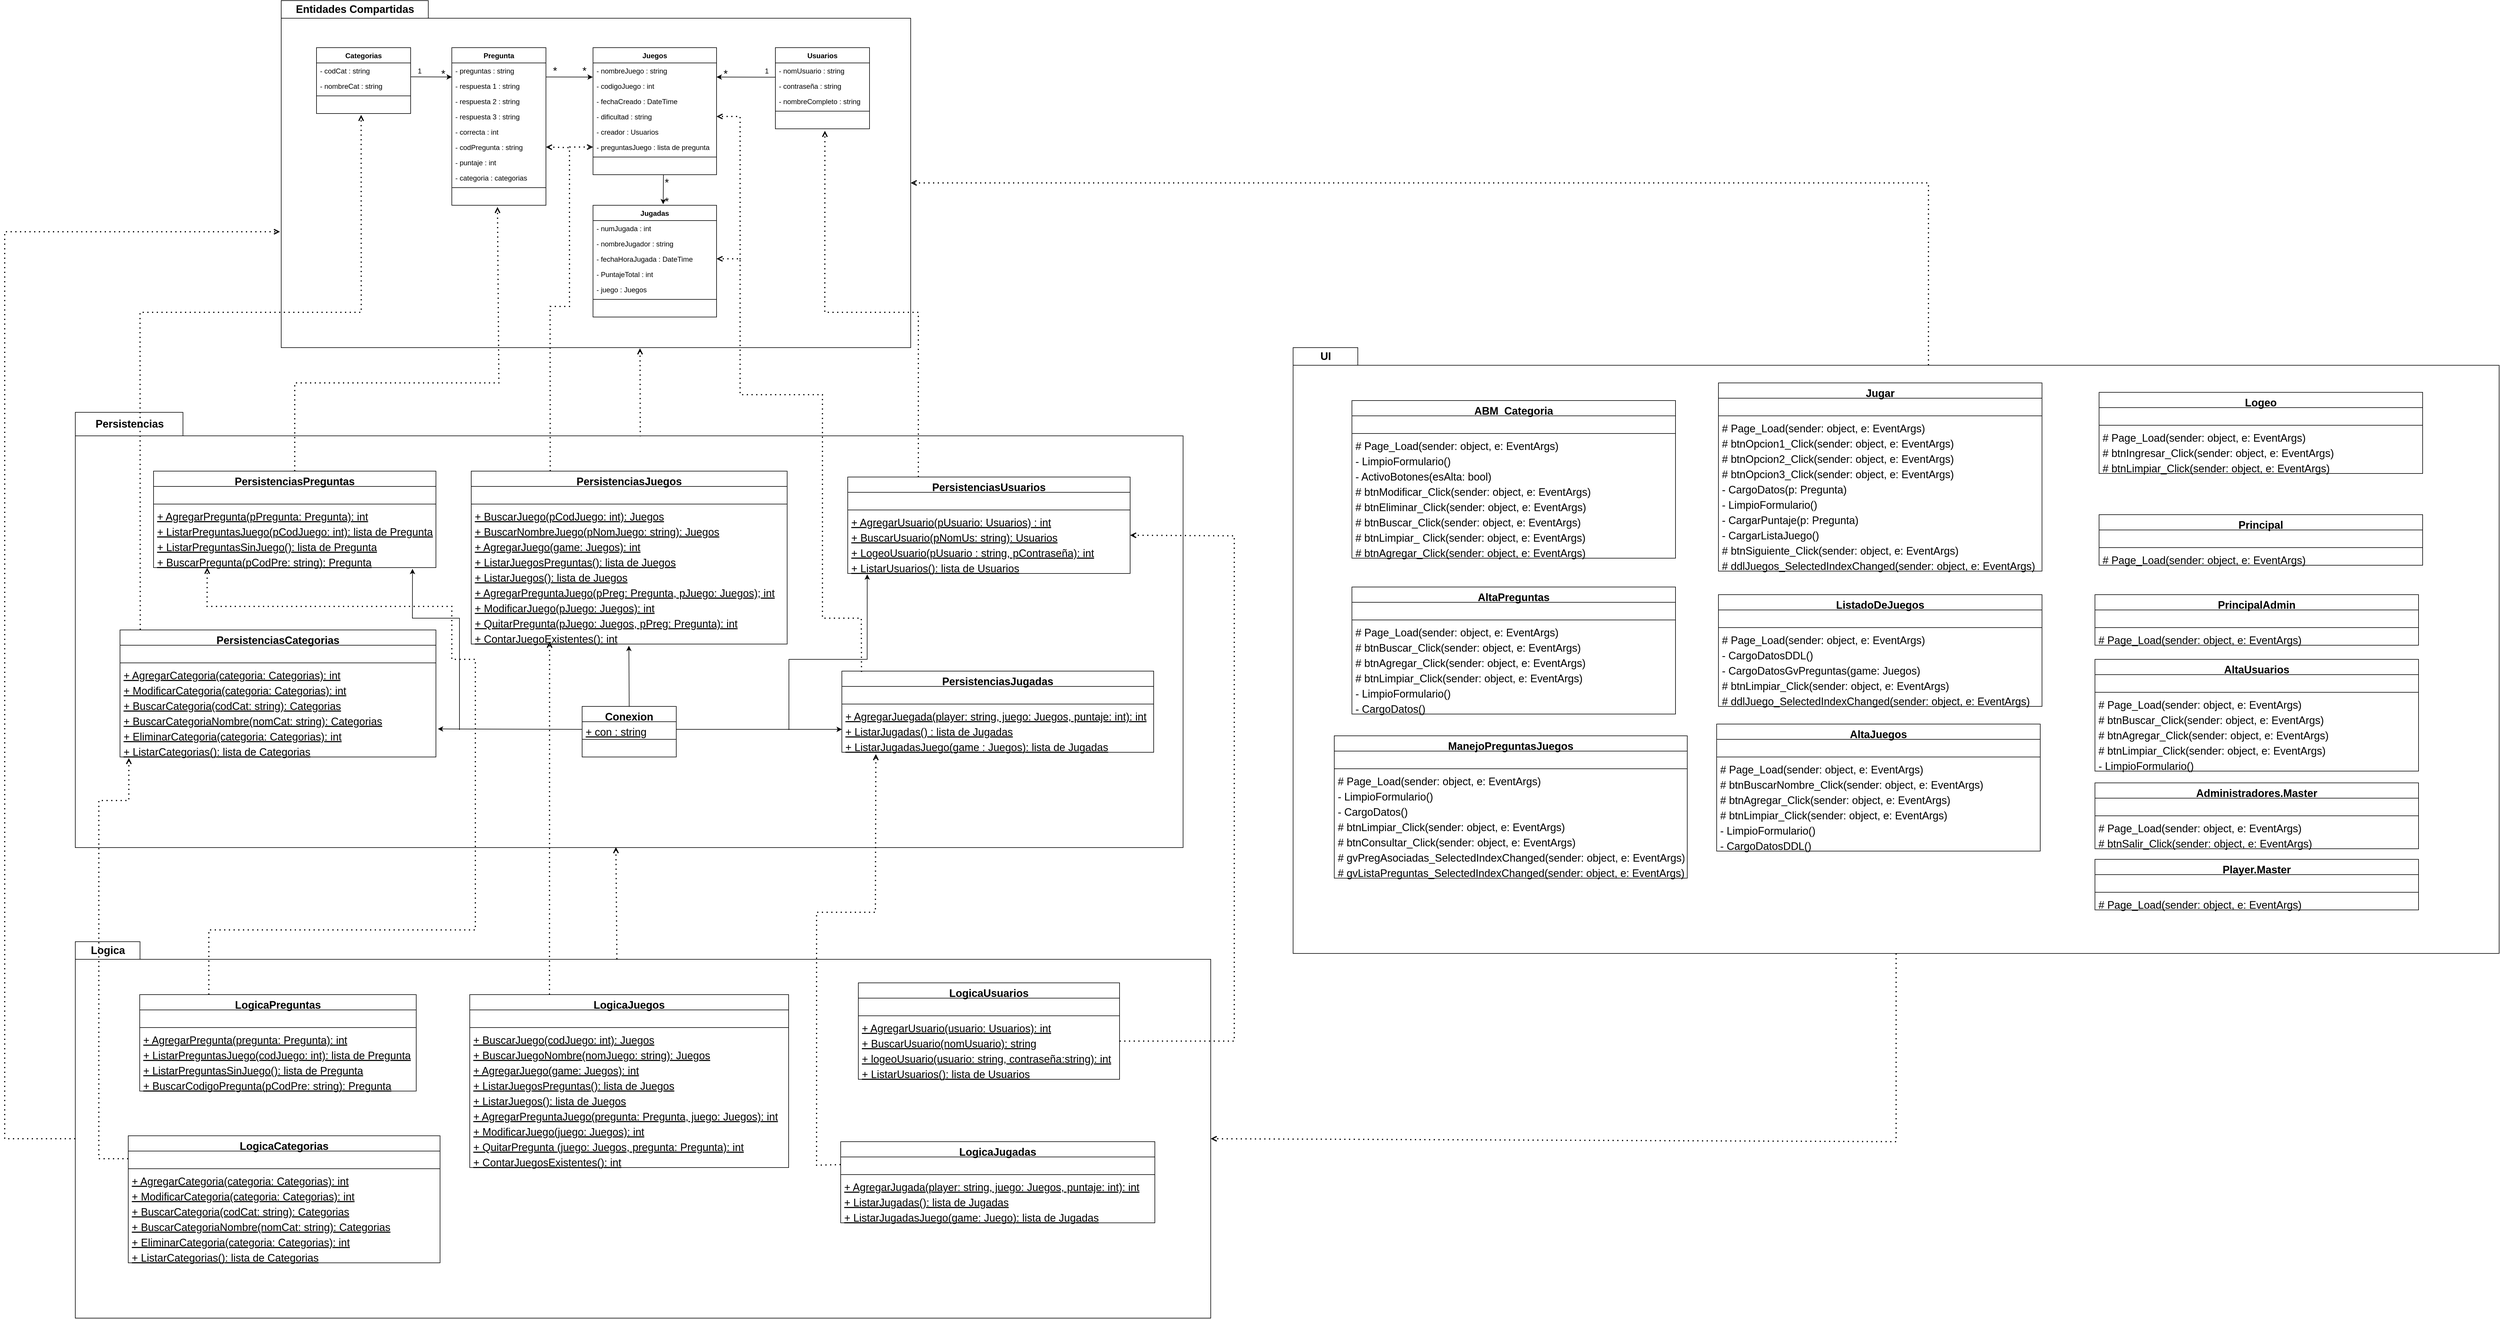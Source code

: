 <mxfile version="20.2.3" type="device"><diagram id="wdbJauaUi6h_MIjP67yK" name="Página-1"><mxGraphModel dx="5567" dy="2883" grid="1" gridSize="10" guides="1" tooltips="1" connect="1" arrows="1" fold="1" page="1" pageScale="1" pageWidth="827" pageHeight="1169" math="0" shadow="0"><root><mxCell id="0"/><mxCell id="1" parent="0"/><mxCell id="6UTWKJvE6aCLO9eL0Hdd-115" value="Persistencias" style="shape=folder;fontStyle=1;tabWidth=183;tabHeight=40;tabPosition=left;html=1;boundedLbl=1;labelInHeader=1;container=1;collapsible=0;fontSize=18;" vertex="1" parent="1"><mxGeometry x="-400" y="870" width="1883" height="740" as="geometry"/></mxCell><mxCell id="6UTWKJvE6aCLO9eL0Hdd-116" value="" style="html=1;strokeColor=none;resizeWidth=1;resizeHeight=1;fillColor=none;part=1;connectable=0;allowArrows=0;deletable=0;fontSize=18;" vertex="1" parent="6UTWKJvE6aCLO9eL0Hdd-115"><mxGeometry width="1883" height="518" relative="1" as="geometry"><mxPoint y="30" as="offset"/></mxGeometry></mxCell><mxCell id="6UTWKJvE6aCLO9eL0Hdd-58" value="" style="group" vertex="1" connectable="0" parent="1"><mxGeometry x="-50" y="170" width="1070" height="590" as="geometry"/></mxCell><mxCell id="6UTWKJvE6aCLO9eL0Hdd-56" value="Entidades Compartidas" style="shape=folder;fontStyle=1;tabWidth=250;tabHeight=30;tabPosition=left;html=1;boundedLbl=1;labelInHeader=1;container=1;collapsible=0;fontSize=18;" vertex="1" parent="6UTWKJvE6aCLO9eL0Hdd-58"><mxGeometry width="1070" height="590" as="geometry"/></mxCell><mxCell id="6UTWKJvE6aCLO9eL0Hdd-57" value="" style="html=1;strokeColor=none;resizeWidth=1;resizeHeight=1;fillColor=none;part=1;connectable=0;allowArrows=0;deletable=0;fontSize=18;" vertex="1" parent="6UTWKJvE6aCLO9eL0Hdd-56"><mxGeometry width="1070" height="413" relative="1" as="geometry"><mxPoint y="30" as="offset"/></mxGeometry></mxCell><mxCell id="6UTWKJvE6aCLO9eL0Hdd-45" value="&lt;font style=&quot;font-size: 18px;&quot;&gt;*&lt;/font&gt;" style="text;html=1;align=center;verticalAlign=middle;resizable=0;points=[];autosize=1;strokeColor=none;fillColor=none;" vertex="1" parent="6UTWKJvE6aCLO9eL0Hdd-56"><mxGeometry x="640" y="322" width="30" height="40" as="geometry"/></mxCell><mxCell id="6UTWKJvE6aCLO9eL0Hdd-1" value="Usuarios" style="swimlane;fontStyle=1;align=center;verticalAlign=top;childLayout=stackLayout;horizontal=1;startSize=26;horizontalStack=0;resizeParent=1;resizeParentMax=0;resizeLast=0;collapsible=1;marginBottom=0;" vertex="1" parent="6UTWKJvE6aCLO9eL0Hdd-58"><mxGeometry x="840" y="80" width="160" height="138" as="geometry"/></mxCell><mxCell id="6UTWKJvE6aCLO9eL0Hdd-2" value="- nomUsuario : string" style="text;strokeColor=none;fillColor=none;align=left;verticalAlign=top;spacingLeft=4;spacingRight=4;overflow=hidden;rotatable=0;points=[[0,0.5],[1,0.5]];portConstraint=eastwest;" vertex="1" parent="6UTWKJvE6aCLO9eL0Hdd-1"><mxGeometry y="26" width="160" height="26" as="geometry"/></mxCell><mxCell id="6UTWKJvE6aCLO9eL0Hdd-5" value="- contraseña : string" style="text;strokeColor=none;fillColor=none;align=left;verticalAlign=top;spacingLeft=4;spacingRight=4;overflow=hidden;rotatable=0;points=[[0,0.5],[1,0.5]];portConstraint=eastwest;" vertex="1" parent="6UTWKJvE6aCLO9eL0Hdd-1"><mxGeometry y="52" width="160" height="26" as="geometry"/></mxCell><mxCell id="6UTWKJvE6aCLO9eL0Hdd-6" value="- nombreCompleto : string" style="text;strokeColor=none;fillColor=none;align=left;verticalAlign=top;spacingLeft=4;spacingRight=4;overflow=hidden;rotatable=0;points=[[0,0.5],[1,0.5]];portConstraint=eastwest;" vertex="1" parent="6UTWKJvE6aCLO9eL0Hdd-1"><mxGeometry y="78" width="160" height="26" as="geometry"/></mxCell><mxCell id="6UTWKJvE6aCLO9eL0Hdd-3" value="" style="line;strokeWidth=1;fillColor=none;align=left;verticalAlign=middle;spacingTop=-1;spacingLeft=3;spacingRight=3;rotatable=0;labelPosition=right;points=[];portConstraint=eastwest;" vertex="1" parent="6UTWKJvE6aCLO9eL0Hdd-1"><mxGeometry y="104" width="160" height="8" as="geometry"/></mxCell><mxCell id="6UTWKJvE6aCLO9eL0Hdd-4" value=" " style="text;strokeColor=none;fillColor=none;align=left;verticalAlign=top;spacingLeft=4;spacingRight=4;overflow=hidden;rotatable=0;points=[[0,0.5],[1,0.5]];portConstraint=eastwest;" vertex="1" parent="6UTWKJvE6aCLO9eL0Hdd-1"><mxGeometry y="112" width="160" height="26" as="geometry"/></mxCell><mxCell id="6UTWKJvE6aCLO9eL0Hdd-7" value="Categorias" style="swimlane;fontStyle=1;align=center;verticalAlign=top;childLayout=stackLayout;horizontal=1;startSize=26;horizontalStack=0;resizeParent=1;resizeParentMax=0;resizeLast=0;collapsible=1;marginBottom=0;" vertex="1" parent="6UTWKJvE6aCLO9eL0Hdd-58"><mxGeometry x="60" y="80" width="160" height="112" as="geometry"/></mxCell><mxCell id="6UTWKJvE6aCLO9eL0Hdd-8" value="- codCat : string" style="text;strokeColor=none;fillColor=none;align=left;verticalAlign=top;spacingLeft=4;spacingRight=4;overflow=hidden;rotatable=0;points=[[0,0.5],[1,0.5]];portConstraint=eastwest;" vertex="1" parent="6UTWKJvE6aCLO9eL0Hdd-7"><mxGeometry y="26" width="160" height="26" as="geometry"/></mxCell><mxCell id="6UTWKJvE6aCLO9eL0Hdd-15" value="- nombreCat : string" style="text;strokeColor=none;fillColor=none;align=left;verticalAlign=top;spacingLeft=4;spacingRight=4;overflow=hidden;rotatable=0;points=[[0,0.5],[1,0.5]];portConstraint=eastwest;" vertex="1" parent="6UTWKJvE6aCLO9eL0Hdd-7"><mxGeometry y="52" width="160" height="26" as="geometry"/></mxCell><mxCell id="6UTWKJvE6aCLO9eL0Hdd-9" value="" style="line;strokeWidth=1;fillColor=none;align=left;verticalAlign=middle;spacingTop=-1;spacingLeft=3;spacingRight=3;rotatable=0;labelPosition=right;points=[];portConstraint=eastwest;" vertex="1" parent="6UTWKJvE6aCLO9eL0Hdd-7"><mxGeometry y="78" width="160" height="8" as="geometry"/></mxCell><mxCell id="6UTWKJvE6aCLO9eL0Hdd-10" value=" " style="text;strokeColor=none;fillColor=none;align=left;verticalAlign=top;spacingLeft=4;spacingRight=4;overflow=hidden;rotatable=0;points=[[0,0.5],[1,0.5]];portConstraint=eastwest;" vertex="1" parent="6UTWKJvE6aCLO9eL0Hdd-7"><mxGeometry y="86" width="160" height="26" as="geometry"/></mxCell><mxCell id="6UTWKJvE6aCLO9eL0Hdd-11" value="Pregunta" style="swimlane;fontStyle=1;align=center;verticalAlign=top;childLayout=stackLayout;horizontal=1;startSize=26;horizontalStack=0;resizeParent=1;resizeParentMax=0;resizeLast=0;collapsible=1;marginBottom=0;" vertex="1" parent="6UTWKJvE6aCLO9eL0Hdd-58"><mxGeometry x="290" y="80" width="160" height="268" as="geometry"/></mxCell><mxCell id="6UTWKJvE6aCLO9eL0Hdd-16" value="- preguntas : string" style="text;strokeColor=none;fillColor=none;align=left;verticalAlign=top;spacingLeft=4;spacingRight=4;overflow=hidden;rotatable=0;points=[[0,0.5],[1,0.5]];portConstraint=eastwest;" vertex="1" parent="6UTWKJvE6aCLO9eL0Hdd-11"><mxGeometry y="26" width="160" height="26" as="geometry"/></mxCell><mxCell id="6UTWKJvE6aCLO9eL0Hdd-17" value="- respuesta 1 : string" style="text;strokeColor=none;fillColor=none;align=left;verticalAlign=top;spacingLeft=4;spacingRight=4;overflow=hidden;rotatable=0;points=[[0,0.5],[1,0.5]];portConstraint=eastwest;" vertex="1" parent="6UTWKJvE6aCLO9eL0Hdd-11"><mxGeometry y="52" width="160" height="26" as="geometry"/></mxCell><mxCell id="6UTWKJvE6aCLO9eL0Hdd-18" value="- respuesta 2 : string" style="text;strokeColor=none;fillColor=none;align=left;verticalAlign=top;spacingLeft=4;spacingRight=4;overflow=hidden;rotatable=0;points=[[0,0.5],[1,0.5]];portConstraint=eastwest;" vertex="1" parent="6UTWKJvE6aCLO9eL0Hdd-11"><mxGeometry y="78" width="160" height="26" as="geometry"/></mxCell><mxCell id="6UTWKJvE6aCLO9eL0Hdd-19" value="- respuesta 3 : string" style="text;strokeColor=none;fillColor=none;align=left;verticalAlign=top;spacingLeft=4;spacingRight=4;overflow=hidden;rotatable=0;points=[[0,0.5],[1,0.5]];portConstraint=eastwest;" vertex="1" parent="6UTWKJvE6aCLO9eL0Hdd-11"><mxGeometry y="104" width="160" height="26" as="geometry"/></mxCell><mxCell id="6UTWKJvE6aCLO9eL0Hdd-20" value="- correcta : int" style="text;strokeColor=none;fillColor=none;align=left;verticalAlign=top;spacingLeft=4;spacingRight=4;overflow=hidden;rotatable=0;points=[[0,0.5],[1,0.5]];portConstraint=eastwest;" vertex="1" parent="6UTWKJvE6aCLO9eL0Hdd-11"><mxGeometry y="130" width="160" height="26" as="geometry"/></mxCell><mxCell id="6UTWKJvE6aCLO9eL0Hdd-21" value="- codPregunta : string" style="text;strokeColor=none;fillColor=none;align=left;verticalAlign=top;spacingLeft=4;spacingRight=4;overflow=hidden;rotatable=0;points=[[0,0.5],[1,0.5]];portConstraint=eastwest;" vertex="1" parent="6UTWKJvE6aCLO9eL0Hdd-11"><mxGeometry y="156" width="160" height="26" as="geometry"/></mxCell><mxCell id="6UTWKJvE6aCLO9eL0Hdd-22" value="- puntaje : int" style="text;strokeColor=none;fillColor=none;align=left;verticalAlign=top;spacingLeft=4;spacingRight=4;overflow=hidden;rotatable=0;points=[[0,0.5],[1,0.5]];portConstraint=eastwest;" vertex="1" parent="6UTWKJvE6aCLO9eL0Hdd-11"><mxGeometry y="182" width="160" height="26" as="geometry"/></mxCell><mxCell id="6UTWKJvE6aCLO9eL0Hdd-12" value="- categoria : categorias" style="text;strokeColor=none;fillColor=none;align=left;verticalAlign=top;spacingLeft=4;spacingRight=4;overflow=hidden;rotatable=0;points=[[0,0.5],[1,0.5]];portConstraint=eastwest;" vertex="1" parent="6UTWKJvE6aCLO9eL0Hdd-11"><mxGeometry y="208" width="160" height="26" as="geometry"/></mxCell><mxCell id="6UTWKJvE6aCLO9eL0Hdd-13" value="" style="line;strokeWidth=1;fillColor=none;align=left;verticalAlign=middle;spacingTop=-1;spacingLeft=3;spacingRight=3;rotatable=0;labelPosition=right;points=[];portConstraint=eastwest;" vertex="1" parent="6UTWKJvE6aCLO9eL0Hdd-11"><mxGeometry y="234" width="160" height="8" as="geometry"/></mxCell><mxCell id="6UTWKJvE6aCLO9eL0Hdd-14" value=" " style="text;strokeColor=none;fillColor=none;align=left;verticalAlign=top;spacingLeft=4;spacingRight=4;overflow=hidden;rotatable=0;points=[[0,0.5],[1,0.5]];portConstraint=eastwest;" vertex="1" parent="6UTWKJvE6aCLO9eL0Hdd-11"><mxGeometry y="242" width="160" height="26" as="geometry"/></mxCell><mxCell id="6UTWKJvE6aCLO9eL0Hdd-23" value="Juegos" style="swimlane;fontStyle=1;align=center;verticalAlign=top;childLayout=stackLayout;horizontal=1;startSize=26;horizontalStack=0;resizeParent=1;resizeParentMax=0;resizeLast=0;collapsible=1;marginBottom=0;" vertex="1" parent="6UTWKJvE6aCLO9eL0Hdd-58"><mxGeometry x="530" y="80" width="210" height="216" as="geometry"/></mxCell><mxCell id="6UTWKJvE6aCLO9eL0Hdd-27" value="- nombreJuego : string" style="text;strokeColor=none;fillColor=none;align=left;verticalAlign=top;spacingLeft=4;spacingRight=4;overflow=hidden;rotatable=0;points=[[0,0.5],[1,0.5]];portConstraint=eastwest;" vertex="1" parent="6UTWKJvE6aCLO9eL0Hdd-23"><mxGeometry y="26" width="210" height="26" as="geometry"/></mxCell><mxCell id="6UTWKJvE6aCLO9eL0Hdd-28" value="- codigoJuego : int" style="text;strokeColor=none;fillColor=none;align=left;verticalAlign=top;spacingLeft=4;spacingRight=4;overflow=hidden;rotatable=0;points=[[0,0.5],[1,0.5]];portConstraint=eastwest;" vertex="1" parent="6UTWKJvE6aCLO9eL0Hdd-23"><mxGeometry y="52" width="210" height="26" as="geometry"/></mxCell><mxCell id="6UTWKJvE6aCLO9eL0Hdd-29" value="- fechaCreado : DateTime" style="text;strokeColor=none;fillColor=none;align=left;verticalAlign=top;spacingLeft=4;spacingRight=4;overflow=hidden;rotatable=0;points=[[0,0.5],[1,0.5]];portConstraint=eastwest;" vertex="1" parent="6UTWKJvE6aCLO9eL0Hdd-23"><mxGeometry y="78" width="210" height="26" as="geometry"/></mxCell><mxCell id="6UTWKJvE6aCLO9eL0Hdd-30" value="- dificultad : string" style="text;strokeColor=none;fillColor=none;align=left;verticalAlign=top;spacingLeft=4;spacingRight=4;overflow=hidden;rotatable=0;points=[[0,0.5],[1,0.5]];portConstraint=eastwest;" vertex="1" parent="6UTWKJvE6aCLO9eL0Hdd-23"><mxGeometry y="104" width="210" height="26" as="geometry"/></mxCell><mxCell id="6UTWKJvE6aCLO9eL0Hdd-31" value="- creador : Usuarios" style="text;strokeColor=none;fillColor=none;align=left;verticalAlign=top;spacingLeft=4;spacingRight=4;overflow=hidden;rotatable=0;points=[[0,0.5],[1,0.5]];portConstraint=eastwest;" vertex="1" parent="6UTWKJvE6aCLO9eL0Hdd-23"><mxGeometry y="130" width="210" height="26" as="geometry"/></mxCell><mxCell id="6UTWKJvE6aCLO9eL0Hdd-24" value="- preguntasJuego : lista de pregunta" style="text;strokeColor=none;fillColor=none;align=left;verticalAlign=top;spacingLeft=4;spacingRight=4;overflow=hidden;rotatable=0;points=[[0,0.5],[1,0.5]];portConstraint=eastwest;" vertex="1" parent="6UTWKJvE6aCLO9eL0Hdd-23"><mxGeometry y="156" width="210" height="26" as="geometry"/></mxCell><mxCell id="6UTWKJvE6aCLO9eL0Hdd-25" value="" style="line;strokeWidth=1;fillColor=none;align=left;verticalAlign=middle;spacingTop=-1;spacingLeft=3;spacingRight=3;rotatable=0;labelPosition=right;points=[];portConstraint=eastwest;" vertex="1" parent="6UTWKJvE6aCLO9eL0Hdd-23"><mxGeometry y="182" width="210" height="8" as="geometry"/></mxCell><mxCell id="6UTWKJvE6aCLO9eL0Hdd-26" value=" " style="text;strokeColor=none;fillColor=none;align=left;verticalAlign=top;spacingLeft=4;spacingRight=4;overflow=hidden;rotatable=0;points=[[0,0.5],[1,0.5]];portConstraint=eastwest;" vertex="1" parent="6UTWKJvE6aCLO9eL0Hdd-23"><mxGeometry y="190" width="210" height="26" as="geometry"/></mxCell><mxCell id="6UTWKJvE6aCLO9eL0Hdd-32" value="Jugadas" style="swimlane;fontStyle=1;align=center;verticalAlign=top;childLayout=stackLayout;horizontal=1;startSize=26;horizontalStack=0;resizeParent=1;resizeParentMax=0;resizeLast=0;collapsible=1;marginBottom=0;" vertex="1" parent="6UTWKJvE6aCLO9eL0Hdd-58"><mxGeometry x="530" y="348" width="210" height="190" as="geometry"/></mxCell><mxCell id="6UTWKJvE6aCLO9eL0Hdd-33" value="- numJugada : int" style="text;strokeColor=none;fillColor=none;align=left;verticalAlign=top;spacingLeft=4;spacingRight=4;overflow=hidden;rotatable=0;points=[[0,0.5],[1,0.5]];portConstraint=eastwest;" vertex="1" parent="6UTWKJvE6aCLO9eL0Hdd-32"><mxGeometry y="26" width="210" height="26" as="geometry"/></mxCell><mxCell id="6UTWKJvE6aCLO9eL0Hdd-36" value="- nombreJugador : string" style="text;strokeColor=none;fillColor=none;align=left;verticalAlign=top;spacingLeft=4;spacingRight=4;overflow=hidden;rotatable=0;points=[[0,0.5],[1,0.5]];portConstraint=eastwest;" vertex="1" parent="6UTWKJvE6aCLO9eL0Hdd-32"><mxGeometry y="52" width="210" height="26" as="geometry"/></mxCell><mxCell id="6UTWKJvE6aCLO9eL0Hdd-37" value="- fechaHoraJugada : DateTime" style="text;strokeColor=none;fillColor=none;align=left;verticalAlign=top;spacingLeft=4;spacingRight=4;overflow=hidden;rotatable=0;points=[[0,0.5],[1,0.5]];portConstraint=eastwest;" vertex="1" parent="6UTWKJvE6aCLO9eL0Hdd-32"><mxGeometry y="78" width="210" height="26" as="geometry"/></mxCell><mxCell id="6UTWKJvE6aCLO9eL0Hdd-38" value="- PuntajeTotal : int" style="text;strokeColor=none;fillColor=none;align=left;verticalAlign=top;spacingLeft=4;spacingRight=4;overflow=hidden;rotatable=0;points=[[0,0.5],[1,0.5]];portConstraint=eastwest;" vertex="1" parent="6UTWKJvE6aCLO9eL0Hdd-32"><mxGeometry y="104" width="210" height="26" as="geometry"/></mxCell><mxCell id="6UTWKJvE6aCLO9eL0Hdd-39" value="- juego : Juegos" style="text;strokeColor=none;fillColor=none;align=left;verticalAlign=top;spacingLeft=4;spacingRight=4;overflow=hidden;rotatable=0;points=[[0,0.5],[1,0.5]];portConstraint=eastwest;" vertex="1" parent="6UTWKJvE6aCLO9eL0Hdd-32"><mxGeometry y="130" width="210" height="26" as="geometry"/></mxCell><mxCell id="6UTWKJvE6aCLO9eL0Hdd-34" value="" style="line;strokeWidth=1;fillColor=none;align=left;verticalAlign=middle;spacingTop=-1;spacingLeft=3;spacingRight=3;rotatable=0;labelPosition=right;points=[];portConstraint=eastwest;" vertex="1" parent="6UTWKJvE6aCLO9eL0Hdd-32"><mxGeometry y="156" width="210" height="8" as="geometry"/></mxCell><mxCell id="6UTWKJvE6aCLO9eL0Hdd-35" value=" " style="text;strokeColor=none;fillColor=none;align=left;verticalAlign=top;spacingLeft=4;spacingRight=4;overflow=hidden;rotatable=0;points=[[0,0.5],[1,0.5]];portConstraint=eastwest;" vertex="1" parent="6UTWKJvE6aCLO9eL0Hdd-32"><mxGeometry y="164" width="210" height="26" as="geometry"/></mxCell><mxCell id="6UTWKJvE6aCLO9eL0Hdd-40" value="" style="endArrow=classic;html=1;rounded=0;entryX=0;entryY=0.918;entryDx=0;entryDy=0;entryPerimeter=0;exitX=1.004;exitY=0.911;exitDx=0;exitDy=0;exitPerimeter=0;" edge="1" parent="6UTWKJvE6aCLO9eL0Hdd-58" source="6UTWKJvE6aCLO9eL0Hdd-8" target="6UTWKJvE6aCLO9eL0Hdd-16"><mxGeometry width="50" height="50" relative="1" as="geometry"><mxPoint x="240" y="130" as="sourcePoint"/><mxPoint x="500" y="270" as="targetPoint"/></mxGeometry></mxCell><mxCell id="6UTWKJvE6aCLO9eL0Hdd-41" value="" style="endArrow=classic;html=1;rounded=0;exitX=0.999;exitY=0.918;exitDx=0;exitDy=0;exitPerimeter=0;entryX=-0.002;entryY=0.925;entryDx=0;entryDy=0;entryPerimeter=0;" edge="1" parent="6UTWKJvE6aCLO9eL0Hdd-58" source="6UTWKJvE6aCLO9eL0Hdd-16" target="6UTWKJvE6aCLO9eL0Hdd-27"><mxGeometry width="50" height="50" relative="1" as="geometry"><mxPoint x="450" y="320" as="sourcePoint"/><mxPoint x="500" y="270" as="targetPoint"/></mxGeometry></mxCell><mxCell id="6UTWKJvE6aCLO9eL0Hdd-42" value="" style="endArrow=classic;html=1;rounded=0;exitX=-0.001;exitY=0.932;exitDx=0;exitDy=0;exitPerimeter=0;" edge="1" parent="6UTWKJvE6aCLO9eL0Hdd-58" source="6UTWKJvE6aCLO9eL0Hdd-2"><mxGeometry width="50" height="50" relative="1" as="geometry"><mxPoint x="750" y="130" as="sourcePoint"/><mxPoint x="740" y="130" as="targetPoint"/></mxGeometry></mxCell><mxCell id="6UTWKJvE6aCLO9eL0Hdd-43" value="" style="endArrow=classic;html=1;rounded=0;exitX=0.57;exitY=0.985;exitDx=0;exitDy=0;exitPerimeter=0;entryX=0.568;entryY=-0.009;entryDx=0;entryDy=0;entryPerimeter=0;" edge="1" parent="6UTWKJvE6aCLO9eL0Hdd-58" source="6UTWKJvE6aCLO9eL0Hdd-26" target="6UTWKJvE6aCLO9eL0Hdd-32"><mxGeometry width="50" height="50" relative="1" as="geometry"><mxPoint x="700" y="370" as="sourcePoint"/><mxPoint x="750" y="320" as="targetPoint"/></mxGeometry></mxCell><mxCell id="6UTWKJvE6aCLO9eL0Hdd-46" value="1" style="text;html=1;align=center;verticalAlign=middle;resizable=0;points=[];autosize=1;strokeColor=none;fillColor=none;" vertex="1" parent="6UTWKJvE6aCLO9eL0Hdd-58"><mxGeometry x="220" y="105" width="30" height="30" as="geometry"/></mxCell><mxCell id="6UTWKJvE6aCLO9eL0Hdd-47" value="&lt;font style=&quot;font-size: 18px;&quot;&gt;*&lt;/font&gt;" style="text;html=1;align=center;verticalAlign=middle;resizable=0;points=[];autosize=1;strokeColor=none;fillColor=none;" vertex="1" parent="6UTWKJvE6aCLO9eL0Hdd-58"><mxGeometry x="260" y="105" width="30" height="40" as="geometry"/></mxCell><mxCell id="6UTWKJvE6aCLO9eL0Hdd-48" value="&lt;font style=&quot;font-size: 18px;&quot;&gt;*&lt;/font&gt;" style="text;html=1;align=center;verticalAlign=middle;resizable=0;points=[];autosize=1;strokeColor=none;fillColor=none;" vertex="1" parent="6UTWKJvE6aCLO9eL0Hdd-58"><mxGeometry x="500" y="100" width="30" height="40" as="geometry"/></mxCell><mxCell id="6UTWKJvE6aCLO9eL0Hdd-49" value="&lt;font style=&quot;font-size: 18px;&quot;&gt;*&lt;/font&gt;" style="text;html=1;align=center;verticalAlign=middle;resizable=0;points=[];autosize=1;strokeColor=none;fillColor=none;" vertex="1" parent="6UTWKJvE6aCLO9eL0Hdd-58"><mxGeometry x="450" y="100" width="30" height="40" as="geometry"/></mxCell><mxCell id="6UTWKJvE6aCLO9eL0Hdd-51" value="1" style="text;html=1;align=center;verticalAlign=middle;resizable=0;points=[];autosize=1;strokeColor=none;fillColor=none;" vertex="1" parent="6UTWKJvE6aCLO9eL0Hdd-58"><mxGeometry x="810" y="105" width="30" height="30" as="geometry"/></mxCell><mxCell id="6UTWKJvE6aCLO9eL0Hdd-53" value="&lt;font style=&quot;font-size: 18px;&quot;&gt;*&lt;/font&gt;" style="text;html=1;align=center;verticalAlign=middle;resizable=0;points=[];autosize=1;strokeColor=none;fillColor=none;" vertex="1" parent="6UTWKJvE6aCLO9eL0Hdd-58"><mxGeometry x="740" y="105" width="30" height="40" as="geometry"/></mxCell><mxCell id="6UTWKJvE6aCLO9eL0Hdd-55" value="&lt;font style=&quot;font-size: 18px;&quot;&gt;*&lt;/font&gt;" style="text;html=1;align=center;verticalAlign=middle;resizable=0;points=[];autosize=1;strokeColor=none;fillColor=none;" vertex="1" parent="6UTWKJvE6aCLO9eL0Hdd-58"><mxGeometry x="640" y="290" width="30" height="40" as="geometry"/></mxCell><mxCell id="6UTWKJvE6aCLO9eL0Hdd-59" value="Conexion" style="swimlane;fontStyle=1;align=center;verticalAlign=top;childLayout=stackLayout;horizontal=1;startSize=26;horizontalStack=0;resizeParent=1;resizeParentMax=0;resizeLast=0;collapsible=1;marginBottom=0;fontSize=18;" vertex="1" parent="1"><mxGeometry x="461.5" y="1370" width="160" height="86" as="geometry"/></mxCell><mxCell id="6UTWKJvE6aCLO9eL0Hdd-60" value="+ con : string" style="text;strokeColor=none;fillColor=none;align=left;verticalAlign=top;spacingLeft=4;spacingRight=4;overflow=hidden;rotatable=0;points=[[0,0.5],[1,0.5]];portConstraint=eastwest;fontSize=18;fontStyle=4" vertex="1" parent="6UTWKJvE6aCLO9eL0Hdd-59"><mxGeometry y="26" width="160" height="26" as="geometry"/></mxCell><mxCell id="6UTWKJvE6aCLO9eL0Hdd-61" value="" style="line;strokeWidth=1;fillColor=none;align=left;verticalAlign=middle;spacingTop=-1;spacingLeft=3;spacingRight=3;rotatable=0;labelPosition=right;points=[];portConstraint=eastwest;fontSize=18;" vertex="1" parent="6UTWKJvE6aCLO9eL0Hdd-59"><mxGeometry y="52" width="160" height="8" as="geometry"/></mxCell><mxCell id="6UTWKJvE6aCLO9eL0Hdd-62" value=" " style="text;strokeColor=none;fillColor=none;align=left;verticalAlign=top;spacingLeft=4;spacingRight=4;overflow=hidden;rotatable=0;points=[[0,0.5],[1,0.5]];portConstraint=eastwest;fontSize=18;" vertex="1" parent="6UTWKJvE6aCLO9eL0Hdd-59"><mxGeometry y="60" width="160" height="26" as="geometry"/></mxCell><mxCell id="6UTWKJvE6aCLO9eL0Hdd-63" value="PersistenciasUsuarios" style="swimlane;fontStyle=1;align=center;verticalAlign=top;childLayout=stackLayout;horizontal=1;startSize=26;horizontalStack=0;resizeParent=1;resizeParentMax=0;resizeLast=0;collapsible=1;marginBottom=0;fontSize=18;" vertex="1" parent="1"><mxGeometry x="913" y="980" width="480" height="164" as="geometry"/></mxCell><mxCell id="6UTWKJvE6aCLO9eL0Hdd-64" value=" " style="text;strokeColor=none;fillColor=none;align=left;verticalAlign=top;spacingLeft=4;spacingRight=4;overflow=hidden;rotatable=0;points=[[0,0.5],[1,0.5]];portConstraint=eastwest;fontSize=18;" vertex="1" parent="6UTWKJvE6aCLO9eL0Hdd-63"><mxGeometry y="26" width="480" height="26" as="geometry"/></mxCell><mxCell id="6UTWKJvE6aCLO9eL0Hdd-65" value="" style="line;strokeWidth=1;fillColor=none;align=left;verticalAlign=middle;spacingTop=-1;spacingLeft=3;spacingRight=3;rotatable=0;labelPosition=right;points=[];portConstraint=eastwest;fontSize=18;" vertex="1" parent="6UTWKJvE6aCLO9eL0Hdd-63"><mxGeometry y="52" width="480" height="8" as="geometry"/></mxCell><mxCell id="6UTWKJvE6aCLO9eL0Hdd-66" value="+ AgregarUsuario(pUsuario: Usuarios) : int" style="text;strokeColor=none;fillColor=none;align=left;verticalAlign=top;spacingLeft=4;spacingRight=4;overflow=hidden;rotatable=0;points=[[0,0.5],[1,0.5]];portConstraint=eastwest;fontSize=18;fontStyle=4" vertex="1" parent="6UTWKJvE6aCLO9eL0Hdd-63"><mxGeometry y="60" width="480" height="26" as="geometry"/></mxCell><mxCell id="6UTWKJvE6aCLO9eL0Hdd-83" value="+ BuscarUsuario(pNomUs: string): Usuarios" style="text;strokeColor=none;fillColor=none;align=left;verticalAlign=top;spacingLeft=4;spacingRight=4;overflow=hidden;rotatable=0;points=[[0,0.5],[1,0.5]];portConstraint=eastwest;fontSize=18;fontStyle=4" vertex="1" parent="6UTWKJvE6aCLO9eL0Hdd-63"><mxGeometry y="86" width="480" height="26" as="geometry"/></mxCell><mxCell id="6UTWKJvE6aCLO9eL0Hdd-84" value="+ LogeoUsuario(pUsuario : string, pContraseña): int" style="text;strokeColor=none;fillColor=none;align=left;verticalAlign=top;spacingLeft=4;spacingRight=4;overflow=hidden;rotatable=0;points=[[0,0.5],[1,0.5]];portConstraint=eastwest;fontSize=18;fontStyle=4" vertex="1" parent="6UTWKJvE6aCLO9eL0Hdd-63"><mxGeometry y="112" width="480" height="26" as="geometry"/></mxCell><mxCell id="6UTWKJvE6aCLO9eL0Hdd-85" value="+ ListarUsuarios(): lista de Usuarios" style="text;strokeColor=none;fillColor=none;align=left;verticalAlign=top;spacingLeft=4;spacingRight=4;overflow=hidden;rotatable=0;points=[[0,0.5],[1,0.5]];portConstraint=eastwest;fontSize=18;fontStyle=4" vertex="1" parent="6UTWKJvE6aCLO9eL0Hdd-63"><mxGeometry y="138" width="480" height="26" as="geometry"/></mxCell><mxCell id="6UTWKJvE6aCLO9eL0Hdd-67" value="PersistenciasPreguntas" style="swimlane;fontStyle=1;align=center;verticalAlign=top;childLayout=stackLayout;horizontal=1;startSize=26;horizontalStack=0;resizeParent=1;resizeParentMax=0;resizeLast=0;collapsible=1;marginBottom=0;fontSize=18;" vertex="1" parent="1"><mxGeometry x="-267" y="970" width="480" height="164" as="geometry"/></mxCell><mxCell id="6UTWKJvE6aCLO9eL0Hdd-68" value=" " style="text;strokeColor=none;fillColor=none;align=left;verticalAlign=top;spacingLeft=4;spacingRight=4;overflow=hidden;rotatable=0;points=[[0,0.5],[1,0.5]];portConstraint=eastwest;fontSize=18;" vertex="1" parent="6UTWKJvE6aCLO9eL0Hdd-67"><mxGeometry y="26" width="480" height="26" as="geometry"/></mxCell><mxCell id="6UTWKJvE6aCLO9eL0Hdd-69" value="" style="line;strokeWidth=1;fillColor=none;align=left;verticalAlign=middle;spacingTop=-1;spacingLeft=3;spacingRight=3;rotatable=0;labelPosition=right;points=[];portConstraint=eastwest;fontSize=18;" vertex="1" parent="6UTWKJvE6aCLO9eL0Hdd-67"><mxGeometry y="52" width="480" height="8" as="geometry"/></mxCell><mxCell id="6UTWKJvE6aCLO9eL0Hdd-70" value="+ AgregarPregunta(pPregunta: Pregunta): int" style="text;strokeColor=none;fillColor=none;align=left;verticalAlign=top;spacingLeft=4;spacingRight=4;overflow=hidden;rotatable=0;points=[[0,0.5],[1,0.5]];portConstraint=eastwest;fontSize=18;fontStyle=4" vertex="1" parent="6UTWKJvE6aCLO9eL0Hdd-67"><mxGeometry y="60" width="480" height="26" as="geometry"/></mxCell><mxCell id="6UTWKJvE6aCLO9eL0Hdd-86" value="+ ListarPreguntasJuego(pCodJuego: int): lista de Pregunta" style="text;strokeColor=none;fillColor=none;align=left;verticalAlign=top;spacingLeft=4;spacingRight=4;overflow=hidden;rotatable=0;points=[[0,0.5],[1,0.5]];portConstraint=eastwest;fontSize=18;fontStyle=4" vertex="1" parent="6UTWKJvE6aCLO9eL0Hdd-67"><mxGeometry y="86" width="480" height="26" as="geometry"/></mxCell><mxCell id="6UTWKJvE6aCLO9eL0Hdd-87" value="+ ListarPreguntasSinJuego(): lista de Pregunta" style="text;strokeColor=none;fillColor=none;align=left;verticalAlign=top;spacingLeft=4;spacingRight=4;overflow=hidden;rotatable=0;points=[[0,0.5],[1,0.5]];portConstraint=eastwest;fontSize=18;fontStyle=4" vertex="1" parent="6UTWKJvE6aCLO9eL0Hdd-67"><mxGeometry y="112" width="480" height="26" as="geometry"/></mxCell><mxCell id="6UTWKJvE6aCLO9eL0Hdd-88" value="+ BuscarPregunta(pCodPre: string): Pregunta" style="text;strokeColor=none;fillColor=none;align=left;verticalAlign=top;spacingLeft=4;spacingRight=4;overflow=hidden;rotatable=0;points=[[0,0.5],[1,0.5]];portConstraint=eastwest;fontSize=18;fontStyle=4" vertex="1" parent="6UTWKJvE6aCLO9eL0Hdd-67"><mxGeometry y="138" width="480" height="26" as="geometry"/></mxCell><mxCell id="6UTWKJvE6aCLO9eL0Hdd-71" value="PersistenciasJugadas" style="swimlane;fontStyle=1;align=center;verticalAlign=top;childLayout=stackLayout;horizontal=1;startSize=26;horizontalStack=0;resizeParent=1;resizeParentMax=0;resizeLast=0;collapsible=1;marginBottom=0;fontSize=18;" vertex="1" parent="1"><mxGeometry x="903" y="1310" width="530" height="138" as="geometry"/></mxCell><mxCell id="6UTWKJvE6aCLO9eL0Hdd-72" value=" " style="text;strokeColor=none;fillColor=none;align=left;verticalAlign=top;spacingLeft=4;spacingRight=4;overflow=hidden;rotatable=0;points=[[0,0.5],[1,0.5]];portConstraint=eastwest;fontSize=18;" vertex="1" parent="6UTWKJvE6aCLO9eL0Hdd-71"><mxGeometry y="26" width="530" height="26" as="geometry"/></mxCell><mxCell id="6UTWKJvE6aCLO9eL0Hdd-73" value="" style="line;strokeWidth=1;fillColor=none;align=left;verticalAlign=middle;spacingTop=-1;spacingLeft=3;spacingRight=3;rotatable=0;labelPosition=right;points=[];portConstraint=eastwest;fontSize=18;" vertex="1" parent="6UTWKJvE6aCLO9eL0Hdd-71"><mxGeometry y="52" width="530" height="8" as="geometry"/></mxCell><mxCell id="6UTWKJvE6aCLO9eL0Hdd-74" value="+ AgregarJuegada(player: string, juego: Juegos, puntaje: int): int" style="text;strokeColor=none;fillColor=none;align=left;verticalAlign=top;spacingLeft=4;spacingRight=4;overflow=hidden;rotatable=0;points=[[0,0.5],[1,0.5]];portConstraint=eastwest;fontSize=18;fontStyle=4" vertex="1" parent="6UTWKJvE6aCLO9eL0Hdd-71"><mxGeometry y="60" width="530" height="26" as="geometry"/></mxCell><mxCell id="6UTWKJvE6aCLO9eL0Hdd-89" value="+ ListarJugadas() : lista de Jugadas" style="text;strokeColor=none;fillColor=none;align=left;verticalAlign=top;spacingLeft=4;spacingRight=4;overflow=hidden;rotatable=0;points=[[0,0.5],[1,0.5]];portConstraint=eastwest;fontSize=18;fontStyle=4" vertex="1" parent="6UTWKJvE6aCLO9eL0Hdd-71"><mxGeometry y="86" width="530" height="26" as="geometry"/></mxCell><mxCell id="6UTWKJvE6aCLO9eL0Hdd-90" value="+ ListarJugadasJuego(game : Juegos): lista de Jugadas" style="text;strokeColor=none;fillColor=none;align=left;verticalAlign=top;spacingLeft=4;spacingRight=4;overflow=hidden;rotatable=0;points=[[0,0.5],[1,0.5]];portConstraint=eastwest;fontSize=18;fontStyle=4" vertex="1" parent="6UTWKJvE6aCLO9eL0Hdd-71"><mxGeometry y="112" width="530" height="26" as="geometry"/></mxCell><mxCell id="6UTWKJvE6aCLO9eL0Hdd-75" value="PersistenciasJuegos" style="swimlane;fontStyle=1;align=center;verticalAlign=top;childLayout=stackLayout;horizontal=1;startSize=26;horizontalStack=0;resizeParent=1;resizeParentMax=0;resizeLast=0;collapsible=1;marginBottom=0;fontSize=18;" vertex="1" parent="1"><mxGeometry x="273" y="970" width="537" height="294" as="geometry"/></mxCell><mxCell id="6UTWKJvE6aCLO9eL0Hdd-76" value=" " style="text;strokeColor=none;fillColor=none;align=left;verticalAlign=top;spacingLeft=4;spacingRight=4;overflow=hidden;rotatable=0;points=[[0,0.5],[1,0.5]];portConstraint=eastwest;fontSize=18;" vertex="1" parent="6UTWKJvE6aCLO9eL0Hdd-75"><mxGeometry y="26" width="537" height="26" as="geometry"/></mxCell><mxCell id="6UTWKJvE6aCLO9eL0Hdd-77" value="" style="line;strokeWidth=1;fillColor=none;align=left;verticalAlign=middle;spacingTop=-1;spacingLeft=3;spacingRight=3;rotatable=0;labelPosition=right;points=[];portConstraint=eastwest;fontSize=18;" vertex="1" parent="6UTWKJvE6aCLO9eL0Hdd-75"><mxGeometry y="52" width="537" height="8" as="geometry"/></mxCell><mxCell id="6UTWKJvE6aCLO9eL0Hdd-78" value="+ BuscarJuego(pCodJuego: int): Juegos" style="text;strokeColor=none;fillColor=none;align=left;verticalAlign=top;spacingLeft=4;spacingRight=4;overflow=hidden;rotatable=0;points=[[0,0.5],[1,0.5]];portConstraint=eastwest;fontSize=18;fontStyle=4" vertex="1" parent="6UTWKJvE6aCLO9eL0Hdd-75"><mxGeometry y="60" width="537" height="26" as="geometry"/></mxCell><mxCell id="6UTWKJvE6aCLO9eL0Hdd-91" value="+ BuscarNombreJuego(pNomJuego: string): Juegos" style="text;strokeColor=none;fillColor=none;align=left;verticalAlign=top;spacingLeft=4;spacingRight=4;overflow=hidden;rotatable=0;points=[[0,0.5],[1,0.5]];portConstraint=eastwest;fontSize=18;fontStyle=4" vertex="1" parent="6UTWKJvE6aCLO9eL0Hdd-75"><mxGeometry y="86" width="537" height="26" as="geometry"/></mxCell><mxCell id="6UTWKJvE6aCLO9eL0Hdd-92" value="+ AgregarJuego(game: Juegos): int" style="text;strokeColor=none;fillColor=none;align=left;verticalAlign=top;spacingLeft=4;spacingRight=4;overflow=hidden;rotatable=0;points=[[0,0.5],[1,0.5]];portConstraint=eastwest;fontSize=18;fontStyle=4" vertex="1" parent="6UTWKJvE6aCLO9eL0Hdd-75"><mxGeometry y="112" width="537" height="26" as="geometry"/></mxCell><mxCell id="6UTWKJvE6aCLO9eL0Hdd-93" value="+ ListarJuegosPreguntas(): lista de Juegos" style="text;strokeColor=none;fillColor=none;align=left;verticalAlign=top;spacingLeft=4;spacingRight=4;overflow=hidden;rotatable=0;points=[[0,0.5],[1,0.5]];portConstraint=eastwest;fontSize=18;fontStyle=4" vertex="1" parent="6UTWKJvE6aCLO9eL0Hdd-75"><mxGeometry y="138" width="537" height="26" as="geometry"/></mxCell><mxCell id="6UTWKJvE6aCLO9eL0Hdd-94" value="+ ListarJuegos(): lista de Juegos" style="text;strokeColor=none;fillColor=none;align=left;verticalAlign=top;spacingLeft=4;spacingRight=4;overflow=hidden;rotatable=0;points=[[0,0.5],[1,0.5]];portConstraint=eastwest;fontSize=18;fontStyle=4" vertex="1" parent="6UTWKJvE6aCLO9eL0Hdd-75"><mxGeometry y="164" width="537" height="26" as="geometry"/></mxCell><mxCell id="6UTWKJvE6aCLO9eL0Hdd-95" value="+ AgregarPreguntaJuego(pPreg: Pregunta, pJuego: Juegos); int" style="text;strokeColor=none;fillColor=none;align=left;verticalAlign=top;spacingLeft=4;spacingRight=4;overflow=hidden;rotatable=0;points=[[0,0.5],[1,0.5]];portConstraint=eastwest;fontSize=18;fontStyle=4" vertex="1" parent="6UTWKJvE6aCLO9eL0Hdd-75"><mxGeometry y="190" width="537" height="26" as="geometry"/></mxCell><mxCell id="6UTWKJvE6aCLO9eL0Hdd-96" value="+ ModificarJuego(pJuego: Juegos): int" style="text;strokeColor=none;fillColor=none;align=left;verticalAlign=top;spacingLeft=4;spacingRight=4;overflow=hidden;rotatable=0;points=[[0,0.5],[1,0.5]];portConstraint=eastwest;fontSize=18;fontStyle=4" vertex="1" parent="6UTWKJvE6aCLO9eL0Hdd-75"><mxGeometry y="216" width="537" height="26" as="geometry"/></mxCell><mxCell id="6UTWKJvE6aCLO9eL0Hdd-97" value="+ QuitarPregunta(pJuego: Juegos, pPreg: Pregunta): int" style="text;strokeColor=none;fillColor=none;align=left;verticalAlign=top;spacingLeft=4;spacingRight=4;overflow=hidden;rotatable=0;points=[[0,0.5],[1,0.5]];portConstraint=eastwest;fontSize=18;fontStyle=4" vertex="1" parent="6UTWKJvE6aCLO9eL0Hdd-75"><mxGeometry y="242" width="537" height="26" as="geometry"/></mxCell><mxCell id="6UTWKJvE6aCLO9eL0Hdd-98" value="+ ContarJuegoExistentes(): int" style="text;strokeColor=none;fillColor=none;align=left;verticalAlign=top;spacingLeft=4;spacingRight=4;overflow=hidden;rotatable=0;points=[[0,0.5],[1,0.5]];portConstraint=eastwest;fontSize=18;fontStyle=4" vertex="1" parent="6UTWKJvE6aCLO9eL0Hdd-75"><mxGeometry y="268" width="537" height="26" as="geometry"/></mxCell><mxCell id="6UTWKJvE6aCLO9eL0Hdd-79" value="PersistenciasCategorias" style="swimlane;fontStyle=1;align=center;verticalAlign=top;childLayout=stackLayout;horizontal=1;startSize=26;horizontalStack=0;resizeParent=1;resizeParentMax=0;resizeLast=0;collapsible=1;marginBottom=0;fontSize=18;" vertex="1" parent="1"><mxGeometry x="-324" y="1240" width="537" height="216" as="geometry"/></mxCell><mxCell id="6UTWKJvE6aCLO9eL0Hdd-80" value=" " style="text;strokeColor=none;fillColor=none;align=left;verticalAlign=top;spacingLeft=4;spacingRight=4;overflow=hidden;rotatable=0;points=[[0,0.5],[1,0.5]];portConstraint=eastwest;fontSize=18;" vertex="1" parent="6UTWKJvE6aCLO9eL0Hdd-79"><mxGeometry y="26" width="537" height="26" as="geometry"/></mxCell><mxCell id="6UTWKJvE6aCLO9eL0Hdd-81" value="" style="line;strokeWidth=1;fillColor=none;align=left;verticalAlign=middle;spacingTop=-1;spacingLeft=3;spacingRight=3;rotatable=0;labelPosition=right;points=[];portConstraint=eastwest;fontSize=18;" vertex="1" parent="6UTWKJvE6aCLO9eL0Hdd-79"><mxGeometry y="52" width="537" height="8" as="geometry"/></mxCell><mxCell id="6UTWKJvE6aCLO9eL0Hdd-82" value="+ AgregarCategoria(categoria: Categorias): int" style="text;strokeColor=none;fillColor=none;align=left;verticalAlign=top;spacingLeft=4;spacingRight=4;overflow=hidden;rotatable=0;points=[[0,0.5],[1,0.5]];portConstraint=eastwest;fontSize=18;fontStyle=4" vertex="1" parent="6UTWKJvE6aCLO9eL0Hdd-79"><mxGeometry y="60" width="537" height="26" as="geometry"/></mxCell><mxCell id="6UTWKJvE6aCLO9eL0Hdd-103" value="+ ModificarCategoria(categoria: Categorias): int" style="text;strokeColor=none;fillColor=none;align=left;verticalAlign=top;spacingLeft=4;spacingRight=4;overflow=hidden;rotatable=0;points=[[0,0.5],[1,0.5]];portConstraint=eastwest;fontSize=18;fontStyle=4" vertex="1" parent="6UTWKJvE6aCLO9eL0Hdd-79"><mxGeometry y="86" width="537" height="26" as="geometry"/></mxCell><mxCell id="6UTWKJvE6aCLO9eL0Hdd-104" value="+ BuscarCategoria(codCat: string): Categorias" style="text;strokeColor=none;fillColor=none;align=left;verticalAlign=top;spacingLeft=4;spacingRight=4;overflow=hidden;rotatable=0;points=[[0,0.5],[1,0.5]];portConstraint=eastwest;fontSize=18;fontStyle=4" vertex="1" parent="6UTWKJvE6aCLO9eL0Hdd-79"><mxGeometry y="112" width="537" height="26" as="geometry"/></mxCell><mxCell id="6UTWKJvE6aCLO9eL0Hdd-105" value="+ BuscarCategoriaNombre(nomCat: string): Categorias" style="text;strokeColor=none;fillColor=none;align=left;verticalAlign=top;spacingLeft=4;spacingRight=4;overflow=hidden;rotatable=0;points=[[0,0.5],[1,0.5]];portConstraint=eastwest;fontSize=18;fontStyle=4" vertex="1" parent="6UTWKJvE6aCLO9eL0Hdd-79"><mxGeometry y="138" width="537" height="26" as="geometry"/></mxCell><mxCell id="6UTWKJvE6aCLO9eL0Hdd-106" value="+ EliminarCategoria(categoria: Categorias): int" style="text;strokeColor=none;fillColor=none;align=left;verticalAlign=top;spacingLeft=4;spacingRight=4;overflow=hidden;rotatable=0;points=[[0,0.5],[1,0.5]];portConstraint=eastwest;fontSize=18;fontStyle=4" vertex="1" parent="6UTWKJvE6aCLO9eL0Hdd-79"><mxGeometry y="164" width="537" height="26" as="geometry"/></mxCell><mxCell id="6UTWKJvE6aCLO9eL0Hdd-107" value="+ ListarCategorias(): lista de Categorias" style="text;strokeColor=none;fillColor=none;align=left;verticalAlign=top;spacingLeft=4;spacingRight=4;overflow=hidden;rotatable=0;points=[[0,0.5],[1,0.5]];portConstraint=eastwest;fontSize=18;fontStyle=4" vertex="1" parent="6UTWKJvE6aCLO9eL0Hdd-79"><mxGeometry y="190" width="537" height="26" as="geometry"/></mxCell><mxCell id="6UTWKJvE6aCLO9eL0Hdd-108" value="" style="endArrow=classic;html=1;rounded=0;fontSize=18;exitX=0.5;exitY=0;exitDx=0;exitDy=0;entryX=0.499;entryY=1.11;entryDx=0;entryDy=0;entryPerimeter=0;" edge="1" parent="1" source="6UTWKJvE6aCLO9eL0Hdd-59" target="6UTWKJvE6aCLO9eL0Hdd-98"><mxGeometry width="50" height="50" relative="1" as="geometry"><mxPoint x="633" y="1310" as="sourcePoint"/><mxPoint x="683" y="1260" as="targetPoint"/></mxGeometry></mxCell><mxCell id="6UTWKJvE6aCLO9eL0Hdd-109" value="" style="endArrow=classic;html=1;rounded=0;fontSize=18;exitX=1;exitY=0.5;exitDx=0;exitDy=0;entryX=0;entryY=0.5;entryDx=0;entryDy=0;" edge="1" parent="1" source="6UTWKJvE6aCLO9eL0Hdd-60" target="6UTWKJvE6aCLO9eL0Hdd-89"><mxGeometry width="50" height="50" relative="1" as="geometry"><mxPoint x="493" y="1350" as="sourcePoint"/><mxPoint x="543" y="1300" as="targetPoint"/></mxGeometry></mxCell><mxCell id="6UTWKJvE6aCLO9eL0Hdd-110" value="" style="endArrow=classic;html=1;rounded=0;fontSize=18;exitX=0;exitY=0.5;exitDx=0;exitDy=0;entryX=1.006;entryY=0.165;entryDx=0;entryDy=0;entryPerimeter=0;" edge="1" parent="1" source="6UTWKJvE6aCLO9eL0Hdd-60" target="6UTWKJvE6aCLO9eL0Hdd-106"><mxGeometry width="50" height="50" relative="1" as="geometry"><mxPoint x="503" y="1370" as="sourcePoint"/><mxPoint x="553" y="1320" as="targetPoint"/></mxGeometry></mxCell><mxCell id="6UTWKJvE6aCLO9eL0Hdd-111" value="" style="endArrow=classic;html=1;rounded=0;fontSize=18;entryX=0.069;entryY=1.059;entryDx=0;entryDy=0;entryPerimeter=0;" edge="1" parent="1" target="6UTWKJvE6aCLO9eL0Hdd-85"><mxGeometry width="50" height="50" relative="1" as="geometry"><mxPoint x="813" y="1410" as="sourcePoint"/><mxPoint x="673" y="1390" as="targetPoint"/><Array as="points"><mxPoint x="813" y="1290"/><mxPoint x="946" y="1290"/></Array></mxGeometry></mxCell><mxCell id="6UTWKJvE6aCLO9eL0Hdd-112" value="" style="endArrow=classic;html=1;rounded=0;fontSize=18;entryX=0.917;entryY=1.081;entryDx=0;entryDy=0;entryPerimeter=0;" edge="1" parent="1" target="6UTWKJvE6aCLO9eL0Hdd-88"><mxGeometry width="50" height="50" relative="1" as="geometry"><mxPoint x="253" y="1410" as="sourcePoint"/><mxPoint x="273" y="1390" as="targetPoint"/><Array as="points"><mxPoint x="253" y="1300"/><mxPoint x="253" y="1220"/><mxPoint x="173" y="1220"/></Array></mxGeometry></mxCell><mxCell id="6UTWKJvE6aCLO9eL0Hdd-162" value="" style="group" vertex="1" connectable="0" parent="1"><mxGeometry x="-400" y="1770" width="1930" height="640" as="geometry"/></mxCell><mxCell id="6UTWKJvE6aCLO9eL0Hdd-160" value="Logica" style="shape=folder;fontStyle=1;tabWidth=110;tabHeight=30;tabPosition=left;html=1;boundedLbl=1;labelInHeader=1;container=1;collapsible=0;fontSize=18;" vertex="1" parent="6UTWKJvE6aCLO9eL0Hdd-162"><mxGeometry width="1930" height="640" as="geometry"/></mxCell><mxCell id="6UTWKJvE6aCLO9eL0Hdd-161" value="" style="html=1;strokeColor=none;resizeWidth=1;resizeHeight=1;fillColor=none;part=1;connectable=0;allowArrows=0;deletable=0;fontSize=18;" vertex="1" parent="6UTWKJvE6aCLO9eL0Hdd-160"><mxGeometry width="1930" height="448" relative="1" as="geometry"><mxPoint y="30" as="offset"/></mxGeometry></mxCell><mxCell id="6UTWKJvE6aCLO9eL0Hdd-117" value="LogicaUsuarios" style="swimlane;fontStyle=1;align=center;verticalAlign=top;childLayout=stackLayout;horizontal=1;startSize=26;horizontalStack=0;resizeParent=1;resizeParentMax=0;resizeLast=0;collapsible=1;marginBottom=0;fontSize=18;" vertex="1" parent="6UTWKJvE6aCLO9eL0Hdd-162"><mxGeometry x="1331" y="70" width="444" height="164" as="geometry"/></mxCell><mxCell id="6UTWKJvE6aCLO9eL0Hdd-118" value=" " style="text;strokeColor=none;fillColor=none;align=left;verticalAlign=top;spacingLeft=4;spacingRight=4;overflow=hidden;rotatable=0;points=[[0,0.5],[1,0.5]];portConstraint=eastwest;fontSize=18;" vertex="1" parent="6UTWKJvE6aCLO9eL0Hdd-117"><mxGeometry y="26" width="444" height="26" as="geometry"/></mxCell><mxCell id="6UTWKJvE6aCLO9eL0Hdd-119" value="" style="line;strokeWidth=1;fillColor=none;align=left;verticalAlign=middle;spacingTop=-1;spacingLeft=3;spacingRight=3;rotatable=0;labelPosition=right;points=[];portConstraint=eastwest;fontSize=18;" vertex="1" parent="6UTWKJvE6aCLO9eL0Hdd-117"><mxGeometry y="52" width="444" height="8" as="geometry"/></mxCell><mxCell id="6UTWKJvE6aCLO9eL0Hdd-120" value="+ AgregarUsuario(usuario: Usuarios): int" style="text;strokeColor=none;fillColor=none;align=left;verticalAlign=top;spacingLeft=4;spacingRight=4;overflow=hidden;rotatable=0;points=[[0,0.5],[1,0.5]];portConstraint=eastwest;fontSize=18;fontStyle=4" vertex="1" parent="6UTWKJvE6aCLO9eL0Hdd-117"><mxGeometry y="60" width="444" height="26" as="geometry"/></mxCell><mxCell id="6UTWKJvE6aCLO9eL0Hdd-137" value="+ BuscarUsuario(nomUsuario): string" style="text;strokeColor=none;fillColor=none;align=left;verticalAlign=top;spacingLeft=4;spacingRight=4;overflow=hidden;rotatable=0;points=[[0,0.5],[1,0.5]];portConstraint=eastwest;fontSize=18;fontStyle=4" vertex="1" parent="6UTWKJvE6aCLO9eL0Hdd-117"><mxGeometry y="86" width="444" height="26" as="geometry"/></mxCell><mxCell id="6UTWKJvE6aCLO9eL0Hdd-138" value="+ logeoUsuario(usuario: string, contraseña:string): int" style="text;strokeColor=none;fillColor=none;align=left;verticalAlign=top;spacingLeft=4;spacingRight=4;overflow=hidden;rotatable=0;points=[[0,0.5],[1,0.5]];portConstraint=eastwest;fontSize=18;fontStyle=4" vertex="1" parent="6UTWKJvE6aCLO9eL0Hdd-117"><mxGeometry y="112" width="444" height="26" as="geometry"/></mxCell><mxCell id="6UTWKJvE6aCLO9eL0Hdd-139" value="+ ListarUsuarios(): lista de Usuarios" style="text;strokeColor=none;fillColor=none;align=left;verticalAlign=top;spacingLeft=4;spacingRight=4;overflow=hidden;rotatable=0;points=[[0,0.5],[1,0.5]];portConstraint=eastwest;fontSize=18;fontStyle=4" vertex="1" parent="6UTWKJvE6aCLO9eL0Hdd-117"><mxGeometry y="138" width="444" height="26" as="geometry"/></mxCell><mxCell id="6UTWKJvE6aCLO9eL0Hdd-121" value="LogicaJuegos" style="swimlane;fontStyle=1;align=center;verticalAlign=top;childLayout=stackLayout;horizontal=1;startSize=26;horizontalStack=0;resizeParent=1;resizeParentMax=0;resizeLast=0;collapsible=1;marginBottom=0;fontSize=18;" vertex="1" parent="6UTWKJvE6aCLO9eL0Hdd-162"><mxGeometry x="670.5" y="90" width="542" height="294" as="geometry"/></mxCell><mxCell id="6UTWKJvE6aCLO9eL0Hdd-122" value=" " style="text;strokeColor=none;fillColor=none;align=left;verticalAlign=top;spacingLeft=4;spacingRight=4;overflow=hidden;rotatable=0;points=[[0,0.5],[1,0.5]];portConstraint=eastwest;fontSize=18;" vertex="1" parent="6UTWKJvE6aCLO9eL0Hdd-121"><mxGeometry y="26" width="542" height="26" as="geometry"/></mxCell><mxCell id="6UTWKJvE6aCLO9eL0Hdd-123" value="" style="line;strokeWidth=1;fillColor=none;align=left;verticalAlign=middle;spacingTop=-1;spacingLeft=3;spacingRight=3;rotatable=0;labelPosition=right;points=[];portConstraint=eastwest;fontSize=18;" vertex="1" parent="6UTWKJvE6aCLO9eL0Hdd-121"><mxGeometry y="52" width="542" height="8" as="geometry"/></mxCell><mxCell id="6UTWKJvE6aCLO9eL0Hdd-124" value="+ BuscarJuego(codJuego: int): Juegos" style="text;strokeColor=none;fillColor=none;align=left;verticalAlign=top;spacingLeft=4;spacingRight=4;overflow=hidden;rotatable=0;points=[[0,0.5],[1,0.5]];portConstraint=eastwest;fontSize=18;fontStyle=4" vertex="1" parent="6UTWKJvE6aCLO9eL0Hdd-121"><mxGeometry y="60" width="542" height="26" as="geometry"/></mxCell><mxCell id="6UTWKJvE6aCLO9eL0Hdd-145" value="+ BuscarJuegoNombre(nomJuego: string): Juegos" style="text;strokeColor=none;fillColor=none;align=left;verticalAlign=top;spacingLeft=4;spacingRight=4;overflow=hidden;rotatable=0;points=[[0,0.5],[1,0.5]];portConstraint=eastwest;fontSize=18;fontStyle=4" vertex="1" parent="6UTWKJvE6aCLO9eL0Hdd-121"><mxGeometry y="86" width="542" height="26" as="geometry"/></mxCell><mxCell id="6UTWKJvE6aCLO9eL0Hdd-146" value="+ AgregarJuego(game: Juegos): int" style="text;strokeColor=none;fillColor=none;align=left;verticalAlign=top;spacingLeft=4;spacingRight=4;overflow=hidden;rotatable=0;points=[[0,0.5],[1,0.5]];portConstraint=eastwest;fontSize=18;fontStyle=4" vertex="1" parent="6UTWKJvE6aCLO9eL0Hdd-121"><mxGeometry y="112" width="542" height="26" as="geometry"/></mxCell><mxCell id="6UTWKJvE6aCLO9eL0Hdd-147" value="+ ListarJuegosPreguntas(): lista de Juegos" style="text;strokeColor=none;fillColor=none;align=left;verticalAlign=top;spacingLeft=4;spacingRight=4;overflow=hidden;rotatable=0;points=[[0,0.5],[1,0.5]];portConstraint=eastwest;fontSize=18;fontStyle=4" vertex="1" parent="6UTWKJvE6aCLO9eL0Hdd-121"><mxGeometry y="138" width="542" height="26" as="geometry"/></mxCell><mxCell id="6UTWKJvE6aCLO9eL0Hdd-148" value="+ ListarJuegos(): lista de Juegos" style="text;strokeColor=none;fillColor=none;align=left;verticalAlign=top;spacingLeft=4;spacingRight=4;overflow=hidden;rotatable=0;points=[[0,0.5],[1,0.5]];portConstraint=eastwest;fontSize=18;fontStyle=4" vertex="1" parent="6UTWKJvE6aCLO9eL0Hdd-121"><mxGeometry y="164" width="542" height="26" as="geometry"/></mxCell><mxCell id="6UTWKJvE6aCLO9eL0Hdd-149" value="+ AgregarPreguntaJuego(pregunta: Pregunta, juego: Juegos): int" style="text;strokeColor=none;fillColor=none;align=left;verticalAlign=top;spacingLeft=4;spacingRight=4;overflow=hidden;rotatable=0;points=[[0,0.5],[1,0.5]];portConstraint=eastwest;fontSize=18;fontStyle=4" vertex="1" parent="6UTWKJvE6aCLO9eL0Hdd-121"><mxGeometry y="190" width="542" height="26" as="geometry"/></mxCell><mxCell id="6UTWKJvE6aCLO9eL0Hdd-150" value="+ ModificarJuego(juego: Juegos): int" style="text;strokeColor=none;fillColor=none;align=left;verticalAlign=top;spacingLeft=4;spacingRight=4;overflow=hidden;rotatable=0;points=[[0,0.5],[1,0.5]];portConstraint=eastwest;fontSize=18;fontStyle=4" vertex="1" parent="6UTWKJvE6aCLO9eL0Hdd-121"><mxGeometry y="216" width="542" height="26" as="geometry"/></mxCell><mxCell id="6UTWKJvE6aCLO9eL0Hdd-151" value="+ QuitarPregunta (juego: Juegos, pregunta: Pregunta): int" style="text;strokeColor=none;fillColor=none;align=left;verticalAlign=top;spacingLeft=4;spacingRight=4;overflow=hidden;rotatable=0;points=[[0,0.5],[1,0.5]];portConstraint=eastwest;fontSize=18;fontStyle=4" vertex="1" parent="6UTWKJvE6aCLO9eL0Hdd-121"><mxGeometry y="242" width="542" height="26" as="geometry"/></mxCell><mxCell id="6UTWKJvE6aCLO9eL0Hdd-152" value="+ ContarJuegosExistentes(): int" style="text;strokeColor=none;fillColor=none;align=left;verticalAlign=top;spacingLeft=4;spacingRight=4;overflow=hidden;rotatable=0;points=[[0,0.5],[1,0.5]];portConstraint=eastwest;fontSize=18;fontStyle=4" vertex="1" parent="6UTWKJvE6aCLO9eL0Hdd-121"><mxGeometry y="268" width="542" height="26" as="geometry"/></mxCell><mxCell id="6UTWKJvE6aCLO9eL0Hdd-125" value="LogicaPreguntas" style="swimlane;fontStyle=1;align=center;verticalAlign=top;childLayout=stackLayout;horizontal=1;startSize=26;horizontalStack=0;resizeParent=1;resizeParentMax=0;resizeLast=0;collapsible=1;marginBottom=0;fontSize=18;" vertex="1" parent="6UTWKJvE6aCLO9eL0Hdd-162"><mxGeometry x="109.5" y="90" width="470" height="164" as="geometry"/></mxCell><mxCell id="6UTWKJvE6aCLO9eL0Hdd-126" value=" " style="text;strokeColor=none;fillColor=none;align=left;verticalAlign=top;spacingLeft=4;spacingRight=4;overflow=hidden;rotatable=0;points=[[0,0.5],[1,0.5]];portConstraint=eastwest;fontSize=18;" vertex="1" parent="6UTWKJvE6aCLO9eL0Hdd-125"><mxGeometry y="26" width="470" height="26" as="geometry"/></mxCell><mxCell id="6UTWKJvE6aCLO9eL0Hdd-127" value="" style="line;strokeWidth=1;fillColor=none;align=left;verticalAlign=middle;spacingTop=-1;spacingLeft=3;spacingRight=3;rotatable=0;labelPosition=right;points=[];portConstraint=eastwest;fontSize=18;" vertex="1" parent="6UTWKJvE6aCLO9eL0Hdd-125"><mxGeometry y="52" width="470" height="8" as="geometry"/></mxCell><mxCell id="6UTWKJvE6aCLO9eL0Hdd-128" value="+ AgregarPregunta(pregunta: Pregunta): int" style="text;strokeColor=none;fillColor=none;align=left;verticalAlign=top;spacingLeft=4;spacingRight=4;overflow=hidden;rotatable=0;points=[[0,0.5],[1,0.5]];portConstraint=eastwest;fontSize=18;fontStyle=4" vertex="1" parent="6UTWKJvE6aCLO9eL0Hdd-125"><mxGeometry y="60" width="470" height="26" as="geometry"/></mxCell><mxCell id="6UTWKJvE6aCLO9eL0Hdd-140" value="+ ListarPreguntasJuego(codJuego: int): lista de Pregunta" style="text;strokeColor=none;fillColor=none;align=left;verticalAlign=top;spacingLeft=4;spacingRight=4;overflow=hidden;rotatable=0;points=[[0,0.5],[1,0.5]];portConstraint=eastwest;fontSize=18;fontStyle=4" vertex="1" parent="6UTWKJvE6aCLO9eL0Hdd-125"><mxGeometry y="86" width="470" height="26" as="geometry"/></mxCell><mxCell id="6UTWKJvE6aCLO9eL0Hdd-141" value="+ ListarPreguntasSinJuego(): lista de Pregunta" style="text;strokeColor=none;fillColor=none;align=left;verticalAlign=top;spacingLeft=4;spacingRight=4;overflow=hidden;rotatable=0;points=[[0,0.5],[1,0.5]];portConstraint=eastwest;fontSize=18;fontStyle=4" vertex="1" parent="6UTWKJvE6aCLO9eL0Hdd-125"><mxGeometry y="112" width="470" height="26" as="geometry"/></mxCell><mxCell id="6UTWKJvE6aCLO9eL0Hdd-142" value="+ BuscarCodigoPregunta(pCodPre: string): Pregunta" style="text;strokeColor=none;fillColor=none;align=left;verticalAlign=top;spacingLeft=4;spacingRight=4;overflow=hidden;rotatable=0;points=[[0,0.5],[1,0.5]];portConstraint=eastwest;fontSize=18;fontStyle=4" vertex="1" parent="6UTWKJvE6aCLO9eL0Hdd-125"><mxGeometry y="138" width="470" height="26" as="geometry"/></mxCell><mxCell id="6UTWKJvE6aCLO9eL0Hdd-129" value="LogicaCategorias" style="swimlane;fontStyle=1;align=center;verticalAlign=top;childLayout=stackLayout;horizontal=1;startSize=26;horizontalStack=0;resizeParent=1;resizeParentMax=0;resizeLast=0;collapsible=1;marginBottom=0;fontSize=18;" vertex="1" parent="6UTWKJvE6aCLO9eL0Hdd-162"><mxGeometry x="90" y="330" width="530" height="216" as="geometry"/></mxCell><mxCell id="6UTWKJvE6aCLO9eL0Hdd-130" value=" " style="text;strokeColor=none;fillColor=none;align=left;verticalAlign=top;spacingLeft=4;spacingRight=4;overflow=hidden;rotatable=0;points=[[0,0.5],[1,0.5]];portConstraint=eastwest;fontSize=18;" vertex="1" parent="6UTWKJvE6aCLO9eL0Hdd-129"><mxGeometry y="26" width="530" height="26" as="geometry"/></mxCell><mxCell id="6UTWKJvE6aCLO9eL0Hdd-131" value="" style="line;strokeWidth=1;fillColor=none;align=left;verticalAlign=middle;spacingTop=-1;spacingLeft=3;spacingRight=3;rotatable=0;labelPosition=right;points=[];portConstraint=eastwest;fontSize=18;" vertex="1" parent="6UTWKJvE6aCLO9eL0Hdd-129"><mxGeometry y="52" width="530" height="8" as="geometry"/></mxCell><mxCell id="6UTWKJvE6aCLO9eL0Hdd-132" value="+ AgregarCategoria(categoria: Categorias): int" style="text;strokeColor=none;fillColor=none;align=left;verticalAlign=top;spacingLeft=4;spacingRight=4;overflow=hidden;rotatable=0;points=[[0,0.5],[1,0.5]];portConstraint=eastwest;fontSize=18;fontStyle=4" vertex="1" parent="6UTWKJvE6aCLO9eL0Hdd-129"><mxGeometry y="60" width="530" height="26" as="geometry"/></mxCell><mxCell id="6UTWKJvE6aCLO9eL0Hdd-153" value="+ ModificarCategoria(categoria: Categorias): int" style="text;strokeColor=none;fillColor=none;align=left;verticalAlign=top;spacingLeft=4;spacingRight=4;overflow=hidden;rotatable=0;points=[[0,0.5],[1,0.5]];portConstraint=eastwest;fontSize=18;fontStyle=4" vertex="1" parent="6UTWKJvE6aCLO9eL0Hdd-129"><mxGeometry y="86" width="530" height="26" as="geometry"/></mxCell><mxCell id="6UTWKJvE6aCLO9eL0Hdd-154" value="+ BuscarCategoria(codCat: string): Categorias" style="text;strokeColor=none;fillColor=none;align=left;verticalAlign=top;spacingLeft=4;spacingRight=4;overflow=hidden;rotatable=0;points=[[0,0.5],[1,0.5]];portConstraint=eastwest;fontSize=18;fontStyle=4" vertex="1" parent="6UTWKJvE6aCLO9eL0Hdd-129"><mxGeometry y="112" width="530" height="26" as="geometry"/></mxCell><mxCell id="6UTWKJvE6aCLO9eL0Hdd-155" value="+ BuscarCategoriaNombre(nomCat: string): Categorias" style="text;strokeColor=none;fillColor=none;align=left;verticalAlign=top;spacingLeft=4;spacingRight=4;overflow=hidden;rotatable=0;points=[[0,0.5],[1,0.5]];portConstraint=eastwest;fontSize=18;fontStyle=4" vertex="1" parent="6UTWKJvE6aCLO9eL0Hdd-129"><mxGeometry y="138" width="530" height="26" as="geometry"/></mxCell><mxCell id="6UTWKJvE6aCLO9eL0Hdd-156" value="+ EliminarCategoria(categoria: Categorias): int" style="text;strokeColor=none;fillColor=none;align=left;verticalAlign=top;spacingLeft=4;spacingRight=4;overflow=hidden;rotatable=0;points=[[0,0.5],[1,0.5]];portConstraint=eastwest;fontSize=18;fontStyle=4" vertex="1" parent="6UTWKJvE6aCLO9eL0Hdd-129"><mxGeometry y="164" width="530" height="26" as="geometry"/></mxCell><mxCell id="6UTWKJvE6aCLO9eL0Hdd-157" value="+ ListarCategorias(): lista de Categorias" style="text;strokeColor=none;fillColor=none;align=left;verticalAlign=top;spacingLeft=4;spacingRight=4;overflow=hidden;rotatable=0;points=[[0,0.5],[1,0.5]];portConstraint=eastwest;fontSize=18;fontStyle=4" vertex="1" parent="6UTWKJvE6aCLO9eL0Hdd-129"><mxGeometry y="190" width="530" height="26" as="geometry"/></mxCell><mxCell id="6UTWKJvE6aCLO9eL0Hdd-133" value="LogicaJugadas" style="swimlane;fontStyle=1;align=center;verticalAlign=top;childLayout=stackLayout;horizontal=1;startSize=26;horizontalStack=0;resizeParent=1;resizeParentMax=0;resizeLast=0;collapsible=1;marginBottom=0;fontSize=18;" vertex="1" parent="6UTWKJvE6aCLO9eL0Hdd-162"><mxGeometry x="1301" y="340" width="534" height="138" as="geometry"/></mxCell><mxCell id="6UTWKJvE6aCLO9eL0Hdd-134" value=" " style="text;strokeColor=none;fillColor=none;align=left;verticalAlign=top;spacingLeft=4;spacingRight=4;overflow=hidden;rotatable=0;points=[[0,0.5],[1,0.5]];portConstraint=eastwest;fontSize=18;" vertex="1" parent="6UTWKJvE6aCLO9eL0Hdd-133"><mxGeometry y="26" width="534" height="26" as="geometry"/></mxCell><mxCell id="6UTWKJvE6aCLO9eL0Hdd-135" value="" style="line;strokeWidth=1;fillColor=none;align=left;verticalAlign=middle;spacingTop=-1;spacingLeft=3;spacingRight=3;rotatable=0;labelPosition=right;points=[];portConstraint=eastwest;fontSize=18;" vertex="1" parent="6UTWKJvE6aCLO9eL0Hdd-133"><mxGeometry y="52" width="534" height="8" as="geometry"/></mxCell><mxCell id="6UTWKJvE6aCLO9eL0Hdd-136" value="+ AgregarJugada(player: string, juego: Juegos, puntaje: int): int" style="text;strokeColor=none;fillColor=none;align=left;verticalAlign=top;spacingLeft=4;spacingRight=4;overflow=hidden;rotatable=0;points=[[0,0.5],[1,0.5]];portConstraint=eastwest;fontSize=18;fontStyle=4" vertex="1" parent="6UTWKJvE6aCLO9eL0Hdd-133"><mxGeometry y="60" width="534" height="26" as="geometry"/></mxCell><mxCell id="6UTWKJvE6aCLO9eL0Hdd-143" value="+ ListarJugadas(): lista de Jugadas" style="text;strokeColor=none;fillColor=none;align=left;verticalAlign=top;spacingLeft=4;spacingRight=4;overflow=hidden;rotatable=0;points=[[0,0.5],[1,0.5]];portConstraint=eastwest;fontSize=18;fontStyle=4" vertex="1" parent="6UTWKJvE6aCLO9eL0Hdd-133"><mxGeometry y="86" width="534" height="26" as="geometry"/></mxCell><mxCell id="6UTWKJvE6aCLO9eL0Hdd-144" value="+ ListarJugadasJuego(game: Juego): lista de Jugadas" style="text;strokeColor=none;fillColor=none;align=left;verticalAlign=top;spacingLeft=4;spacingRight=4;overflow=hidden;rotatable=0;points=[[0,0.5],[1,0.5]];portConstraint=eastwest;fontSize=18;fontStyle=4" vertex="1" parent="6UTWKJvE6aCLO9eL0Hdd-133"><mxGeometry y="112" width="534" height="26" as="geometry"/></mxCell><mxCell id="6UTWKJvE6aCLO9eL0Hdd-257" value="" style="endArrow=none;dashed=1;html=1;dashPattern=1 3;strokeWidth=2;rounded=0;fontSize=18;endFill=0;exitX=0.57;exitY=1.002;exitDx=0;exitDy=0;exitPerimeter=0;entryX=0.51;entryY=0.055;entryDx=0;entryDy=0;entryPerimeter=0;startArrow=open;startFill=0;" edge="1" parent="1" source="6UTWKJvE6aCLO9eL0Hdd-56" target="6UTWKJvE6aCLO9eL0Hdd-115"><mxGeometry width="50" height="50" relative="1" as="geometry"><mxPoint x="480" y="880" as="sourcePoint"/><mxPoint x="530" y="830" as="targetPoint"/></mxGeometry></mxCell><mxCell id="6UTWKJvE6aCLO9eL0Hdd-259" value="" style="endArrow=none;dashed=1;html=1;dashPattern=1 3;strokeWidth=2;rounded=0;fontSize=18;endFill=0;exitX=0.488;exitY=0.999;exitDx=0;exitDy=0;exitPerimeter=0;entryX=0.477;entryY=0.049;entryDx=0;entryDy=0;entryPerimeter=0;startArrow=open;startFill=0;" edge="1" parent="1" source="6UTWKJvE6aCLO9eL0Hdd-115" target="6UTWKJvE6aCLO9eL0Hdd-160"><mxGeometry width="50" height="50" relative="1" as="geometry"><mxPoint x="500" y="1840" as="sourcePoint"/><mxPoint x="550" y="1790" as="targetPoint"/></mxGeometry></mxCell><mxCell id="6UTWKJvE6aCLO9eL0Hdd-260" value="" style="group" vertex="1" connectable="0" parent="1"><mxGeometry x="1670" y="760" width="2050" height="1030" as="geometry"/></mxCell><mxCell id="6UTWKJvE6aCLO9eL0Hdd-255" value="UI" style="shape=folder;fontStyle=1;tabWidth=110;tabHeight=30;tabPosition=left;html=1;boundedLbl=1;labelInHeader=1;container=1;collapsible=0;fontSize=18;" vertex="1" parent="6UTWKJvE6aCLO9eL0Hdd-260"><mxGeometry width="2050" height="1030" as="geometry"/></mxCell><mxCell id="6UTWKJvE6aCLO9eL0Hdd-256" value="&amp;nbsp;" style="html=1;strokeColor=none;resizeWidth=1;resizeHeight=1;fillColor=none;part=1;connectable=0;allowArrows=0;deletable=0;fontSize=18;" vertex="1" parent="6UTWKJvE6aCLO9eL0Hdd-255"><mxGeometry width="2050" height="721" relative="1" as="geometry"><mxPoint y="30" as="offset"/></mxGeometry></mxCell><mxCell id="6UTWKJvE6aCLO9eL0Hdd-163" value="ABM_Categoria" style="swimlane;fontStyle=1;align=center;verticalAlign=top;childLayout=stackLayout;horizontal=1;startSize=26;horizontalStack=0;resizeParent=1;resizeParentMax=0;resizeLast=0;collapsible=1;marginBottom=0;fontSize=18;" vertex="1" parent="6UTWKJvE6aCLO9eL0Hdd-260"><mxGeometry x="100" y="90" width="550" height="268" as="geometry"/></mxCell><mxCell id="6UTWKJvE6aCLO9eL0Hdd-164" value=" " style="text;strokeColor=none;fillColor=none;align=left;verticalAlign=top;spacingLeft=4;spacingRight=4;overflow=hidden;rotatable=0;points=[[0,0.5],[1,0.5]];portConstraint=eastwest;fontSize=18;" vertex="1" parent="6UTWKJvE6aCLO9eL0Hdd-163"><mxGeometry y="26" width="550" height="26" as="geometry"/></mxCell><mxCell id="6UTWKJvE6aCLO9eL0Hdd-165" value="" style="line;strokeWidth=1;fillColor=none;align=left;verticalAlign=middle;spacingTop=-1;spacingLeft=3;spacingRight=3;rotatable=0;labelPosition=right;points=[];portConstraint=eastwest;fontSize=18;" vertex="1" parent="6UTWKJvE6aCLO9eL0Hdd-163"><mxGeometry y="52" width="550" height="8" as="geometry"/></mxCell><mxCell id="6UTWKJvE6aCLO9eL0Hdd-166" value="# Page_Load(sender: object, e: EventArgs)" style="text;strokeColor=none;fillColor=none;align=left;verticalAlign=top;spacingLeft=4;spacingRight=4;overflow=hidden;rotatable=0;points=[[0,0.5],[1,0.5]];portConstraint=eastwest;fontSize=18;" vertex="1" parent="6UTWKJvE6aCLO9eL0Hdd-163"><mxGeometry y="60" width="550" height="26" as="geometry"/></mxCell><mxCell id="6UTWKJvE6aCLO9eL0Hdd-167" value="- LimpioFormulario()" style="text;strokeColor=none;fillColor=none;align=left;verticalAlign=top;spacingLeft=4;spacingRight=4;overflow=hidden;rotatable=0;points=[[0,0.5],[1,0.5]];portConstraint=eastwest;fontSize=18;" vertex="1" parent="6UTWKJvE6aCLO9eL0Hdd-163"><mxGeometry y="86" width="550" height="26" as="geometry"/></mxCell><mxCell id="6UTWKJvE6aCLO9eL0Hdd-168" value="- ActivoBotones(esAlta: bool)" style="text;strokeColor=none;fillColor=none;align=left;verticalAlign=top;spacingLeft=4;spacingRight=4;overflow=hidden;rotatable=0;points=[[0,0.5],[1,0.5]];portConstraint=eastwest;fontSize=18;" vertex="1" parent="6UTWKJvE6aCLO9eL0Hdd-163"><mxGeometry y="112" width="550" height="26" as="geometry"/></mxCell><mxCell id="6UTWKJvE6aCLO9eL0Hdd-169" value="# btnModificar_Click(sender: object, e: EventArgs)" style="text;strokeColor=none;fillColor=none;align=left;verticalAlign=top;spacingLeft=4;spacingRight=4;overflow=hidden;rotatable=0;points=[[0,0.5],[1,0.5]];portConstraint=eastwest;fontSize=18;" vertex="1" parent="6UTWKJvE6aCLO9eL0Hdd-163"><mxGeometry y="138" width="550" height="26" as="geometry"/></mxCell><mxCell id="6UTWKJvE6aCLO9eL0Hdd-170" value="# btnEliminar_Click(sender: object, e: EventArgs)" style="text;strokeColor=none;fillColor=none;align=left;verticalAlign=top;spacingLeft=4;spacingRight=4;overflow=hidden;rotatable=0;points=[[0,0.5],[1,0.5]];portConstraint=eastwest;fontSize=18;" vertex="1" parent="6UTWKJvE6aCLO9eL0Hdd-163"><mxGeometry y="164" width="550" height="26" as="geometry"/></mxCell><mxCell id="6UTWKJvE6aCLO9eL0Hdd-171" value="# btnBuscar_Click(sender: object, e: EventArgs)" style="text;strokeColor=none;fillColor=none;align=left;verticalAlign=top;spacingLeft=4;spacingRight=4;overflow=hidden;rotatable=0;points=[[0,0.5],[1,0.5]];portConstraint=eastwest;fontSize=18;" vertex="1" parent="6UTWKJvE6aCLO9eL0Hdd-163"><mxGeometry y="190" width="550" height="26" as="geometry"/></mxCell><mxCell id="6UTWKJvE6aCLO9eL0Hdd-172" value="# btnLimpiar_ Click(sender: object, e: EventArgs)" style="text;strokeColor=none;fillColor=none;align=left;verticalAlign=top;spacingLeft=4;spacingRight=4;overflow=hidden;rotatable=0;points=[[0,0.5],[1,0.5]];portConstraint=eastwest;fontSize=18;" vertex="1" parent="6UTWKJvE6aCLO9eL0Hdd-163"><mxGeometry y="216" width="550" height="26" as="geometry"/></mxCell><mxCell id="6UTWKJvE6aCLO9eL0Hdd-173" value="# btnAgregar_Click(sender: object, e: EventArgs)" style="text;strokeColor=none;fillColor=none;align=left;verticalAlign=top;spacingLeft=4;spacingRight=4;overflow=hidden;rotatable=0;points=[[0,0.5],[1,0.5]];portConstraint=eastwest;fontSize=18;" vertex="1" parent="6UTWKJvE6aCLO9eL0Hdd-163"><mxGeometry y="242" width="550" height="26" as="geometry"/></mxCell><mxCell id="6UTWKJvE6aCLO9eL0Hdd-174" value="Administradores.Master" style="swimlane;fontStyle=1;align=center;verticalAlign=top;childLayout=stackLayout;horizontal=1;startSize=26;horizontalStack=0;resizeParent=1;resizeParentMax=0;resizeLast=0;collapsible=1;marginBottom=0;fontSize=18;" vertex="1" parent="6UTWKJvE6aCLO9eL0Hdd-260"><mxGeometry x="1363" y="740" width="550" height="112" as="geometry"/></mxCell><mxCell id="6UTWKJvE6aCLO9eL0Hdd-175" value="  " style="text;strokeColor=none;fillColor=none;align=left;verticalAlign=top;spacingLeft=4;spacingRight=4;overflow=hidden;rotatable=0;points=[[0,0.5],[1,0.5]];portConstraint=eastwest;fontSize=18;" vertex="1" parent="6UTWKJvE6aCLO9eL0Hdd-174"><mxGeometry y="26" width="550" height="26" as="geometry"/></mxCell><mxCell id="6UTWKJvE6aCLO9eL0Hdd-176" value="" style="line;strokeWidth=1;fillColor=none;align=left;verticalAlign=middle;spacingTop=-1;spacingLeft=3;spacingRight=3;rotatable=0;labelPosition=right;points=[];portConstraint=eastwest;fontSize=18;" vertex="1" parent="6UTWKJvE6aCLO9eL0Hdd-174"><mxGeometry y="52" width="550" height="8" as="geometry"/></mxCell><mxCell id="6UTWKJvE6aCLO9eL0Hdd-177" value="# Page_Load(sender: object, e: EventArgs)" style="text;strokeColor=none;fillColor=none;align=left;verticalAlign=top;spacingLeft=4;spacingRight=4;overflow=hidden;rotatable=0;points=[[0,0.5],[1,0.5]];portConstraint=eastwest;fontSize=18;" vertex="1" parent="6UTWKJvE6aCLO9eL0Hdd-174"><mxGeometry y="60" width="550" height="26" as="geometry"/></mxCell><mxCell id="6UTWKJvE6aCLO9eL0Hdd-178" value="# btnSalir_Click(sender: object, e: EventArgs)" style="text;strokeColor=none;fillColor=none;align=left;verticalAlign=top;spacingLeft=4;spacingRight=4;overflow=hidden;rotatable=0;points=[[0,0.5],[1,0.5]];portConstraint=eastwest;fontSize=18;" vertex="1" parent="6UTWKJvE6aCLO9eL0Hdd-174"><mxGeometry y="86" width="550" height="26" as="geometry"/></mxCell><mxCell id="6UTWKJvE6aCLO9eL0Hdd-179" value="AltaJuegos" style="swimlane;fontStyle=1;align=center;verticalAlign=top;childLayout=stackLayout;horizontal=1;startSize=26;horizontalStack=0;resizeParent=1;resizeParentMax=0;resizeLast=0;collapsible=1;marginBottom=0;fontSize=18;" vertex="1" parent="6UTWKJvE6aCLO9eL0Hdd-260"><mxGeometry x="720" y="640" width="550" height="216" as="geometry"/></mxCell><mxCell id="6UTWKJvE6aCLO9eL0Hdd-180" value=" " style="text;strokeColor=none;fillColor=none;align=left;verticalAlign=top;spacingLeft=4;spacingRight=4;overflow=hidden;rotatable=0;points=[[0,0.5],[1,0.5]];portConstraint=eastwest;fontSize=18;" vertex="1" parent="6UTWKJvE6aCLO9eL0Hdd-179"><mxGeometry y="26" width="550" height="26" as="geometry"/></mxCell><mxCell id="6UTWKJvE6aCLO9eL0Hdd-181" value="" style="line;strokeWidth=1;fillColor=none;align=left;verticalAlign=middle;spacingTop=-1;spacingLeft=3;spacingRight=3;rotatable=0;labelPosition=right;points=[];portConstraint=eastwest;fontSize=18;" vertex="1" parent="6UTWKJvE6aCLO9eL0Hdd-179"><mxGeometry y="52" width="550" height="8" as="geometry"/></mxCell><mxCell id="6UTWKJvE6aCLO9eL0Hdd-182" value="# Page_Load(sender: object, e: EventArgs)" style="text;strokeColor=none;fillColor=none;align=left;verticalAlign=top;spacingLeft=4;spacingRight=4;overflow=hidden;rotatable=0;points=[[0,0.5],[1,0.5]];portConstraint=eastwest;fontSize=18;" vertex="1" parent="6UTWKJvE6aCLO9eL0Hdd-179"><mxGeometry y="60" width="550" height="26" as="geometry"/></mxCell><mxCell id="6UTWKJvE6aCLO9eL0Hdd-187" value="# btnBuscarNombre_Click(sender: object, e: EventArgs)" style="text;strokeColor=none;fillColor=none;align=left;verticalAlign=top;spacingLeft=4;spacingRight=4;overflow=hidden;rotatable=0;points=[[0,0.5],[1,0.5]];portConstraint=eastwest;fontSize=18;" vertex="1" parent="6UTWKJvE6aCLO9eL0Hdd-179"><mxGeometry y="86" width="550" height="26" as="geometry"/></mxCell><mxCell id="6UTWKJvE6aCLO9eL0Hdd-188" value="# btnAgregar_Click(sender: object, e: EventArgs)" style="text;strokeColor=none;fillColor=none;align=left;verticalAlign=top;spacingLeft=4;spacingRight=4;overflow=hidden;rotatable=0;points=[[0,0.5],[1,0.5]];portConstraint=eastwest;fontSize=18;" vertex="1" parent="6UTWKJvE6aCLO9eL0Hdd-179"><mxGeometry y="112" width="550" height="26" as="geometry"/></mxCell><mxCell id="6UTWKJvE6aCLO9eL0Hdd-189" value="# btnLimpiar_Click(sender: object, e: EventArgs)" style="text;strokeColor=none;fillColor=none;align=left;verticalAlign=top;spacingLeft=4;spacingRight=4;overflow=hidden;rotatable=0;points=[[0,0.5],[1,0.5]];portConstraint=eastwest;fontSize=18;" vertex="1" parent="6UTWKJvE6aCLO9eL0Hdd-179"><mxGeometry y="138" width="550" height="26" as="geometry"/></mxCell><mxCell id="6UTWKJvE6aCLO9eL0Hdd-190" value="- LimpioFormulario()" style="text;strokeColor=none;fillColor=none;align=left;verticalAlign=top;spacingLeft=4;spacingRight=4;overflow=hidden;rotatable=0;points=[[0,0.5],[1,0.5]];portConstraint=eastwest;fontSize=18;" vertex="1" parent="6UTWKJvE6aCLO9eL0Hdd-179"><mxGeometry y="164" width="550" height="26" as="geometry"/></mxCell><mxCell id="6UTWKJvE6aCLO9eL0Hdd-191" value="- CargoDatosDDL()" style="text;strokeColor=none;fillColor=none;align=left;verticalAlign=top;spacingLeft=4;spacingRight=4;overflow=hidden;rotatable=0;points=[[0,0.5],[1,0.5]];portConstraint=eastwest;fontSize=18;" vertex="1" parent="6UTWKJvE6aCLO9eL0Hdd-179"><mxGeometry y="190" width="550" height="26" as="geometry"/></mxCell><mxCell id="6UTWKJvE6aCLO9eL0Hdd-183" value="Player.Master" style="swimlane;fontStyle=1;align=center;verticalAlign=top;childLayout=stackLayout;horizontal=1;startSize=26;horizontalStack=0;resizeParent=1;resizeParentMax=0;resizeLast=0;collapsible=1;marginBottom=0;fontSize=18;" vertex="1" parent="6UTWKJvE6aCLO9eL0Hdd-260"><mxGeometry x="1363" y="870" width="550" height="86" as="geometry"/></mxCell><mxCell id="6UTWKJvE6aCLO9eL0Hdd-184" value=" " style="text;strokeColor=none;fillColor=none;align=left;verticalAlign=top;spacingLeft=4;spacingRight=4;overflow=hidden;rotatable=0;points=[[0,0.5],[1,0.5]];portConstraint=eastwest;fontSize=18;" vertex="1" parent="6UTWKJvE6aCLO9eL0Hdd-183"><mxGeometry y="26" width="550" height="26" as="geometry"/></mxCell><mxCell id="6UTWKJvE6aCLO9eL0Hdd-185" value="" style="line;strokeWidth=1;fillColor=none;align=left;verticalAlign=middle;spacingTop=-1;spacingLeft=3;spacingRight=3;rotatable=0;labelPosition=right;points=[];portConstraint=eastwest;fontSize=18;" vertex="1" parent="6UTWKJvE6aCLO9eL0Hdd-183"><mxGeometry y="52" width="550" height="8" as="geometry"/></mxCell><mxCell id="6UTWKJvE6aCLO9eL0Hdd-186" value="# Page_Load(sender: object, e: EventArgs)" style="text;strokeColor=none;fillColor=none;align=left;verticalAlign=top;spacingLeft=4;spacingRight=4;overflow=hidden;rotatable=0;points=[[0,0.5],[1,0.5]];portConstraint=eastwest;fontSize=18;" vertex="1" parent="6UTWKJvE6aCLO9eL0Hdd-183"><mxGeometry y="60" width="550" height="26" as="geometry"/></mxCell><mxCell id="6UTWKJvE6aCLO9eL0Hdd-192" value="AltaPreguntas" style="swimlane;fontStyle=1;align=center;verticalAlign=top;childLayout=stackLayout;horizontal=1;startSize=26;horizontalStack=0;resizeParent=1;resizeParentMax=0;resizeLast=0;collapsible=1;marginBottom=0;fontSize=18;" vertex="1" parent="6UTWKJvE6aCLO9eL0Hdd-260"><mxGeometry x="100" y="407" width="550" height="216" as="geometry"/></mxCell><mxCell id="6UTWKJvE6aCLO9eL0Hdd-193" value=" " style="text;strokeColor=none;fillColor=none;align=left;verticalAlign=top;spacingLeft=4;spacingRight=4;overflow=hidden;rotatable=0;points=[[0,0.5],[1,0.5]];portConstraint=eastwest;fontSize=18;" vertex="1" parent="6UTWKJvE6aCLO9eL0Hdd-192"><mxGeometry y="26" width="550" height="26" as="geometry"/></mxCell><mxCell id="6UTWKJvE6aCLO9eL0Hdd-194" value="" style="line;strokeWidth=1;fillColor=none;align=left;verticalAlign=middle;spacingTop=-1;spacingLeft=3;spacingRight=3;rotatable=0;labelPosition=right;points=[];portConstraint=eastwest;fontSize=18;" vertex="1" parent="6UTWKJvE6aCLO9eL0Hdd-192"><mxGeometry y="52" width="550" height="8" as="geometry"/></mxCell><mxCell id="6UTWKJvE6aCLO9eL0Hdd-195" value="# Page_Load(sender: object, e: EventArgs)" style="text;strokeColor=none;fillColor=none;align=left;verticalAlign=top;spacingLeft=4;spacingRight=4;overflow=hidden;rotatable=0;points=[[0,0.5],[1,0.5]];portConstraint=eastwest;fontSize=18;" vertex="1" parent="6UTWKJvE6aCLO9eL0Hdd-192"><mxGeometry y="60" width="550" height="26" as="geometry"/></mxCell><mxCell id="6UTWKJvE6aCLO9eL0Hdd-196" value="# btnBuscar_Click(sender: object, e: EventArgs)" style="text;strokeColor=none;fillColor=none;align=left;verticalAlign=top;spacingLeft=4;spacingRight=4;overflow=hidden;rotatable=0;points=[[0,0.5],[1,0.5]];portConstraint=eastwest;fontSize=18;" vertex="1" parent="6UTWKJvE6aCLO9eL0Hdd-192"><mxGeometry y="86" width="550" height="26" as="geometry"/></mxCell><mxCell id="6UTWKJvE6aCLO9eL0Hdd-197" value="# btnAgregar_Click(sender: object, e: EventArgs)" style="text;strokeColor=none;fillColor=none;align=left;verticalAlign=top;spacingLeft=4;spacingRight=4;overflow=hidden;rotatable=0;points=[[0,0.5],[1,0.5]];portConstraint=eastwest;fontSize=18;" vertex="1" parent="6UTWKJvE6aCLO9eL0Hdd-192"><mxGeometry y="112" width="550" height="26" as="geometry"/></mxCell><mxCell id="6UTWKJvE6aCLO9eL0Hdd-198" value="# btnLimpiar_Click(sender: object, e: EventArgs)" style="text;strokeColor=none;fillColor=none;align=left;verticalAlign=top;spacingLeft=4;spacingRight=4;overflow=hidden;rotatable=0;points=[[0,0.5],[1,0.5]];portConstraint=eastwest;fontSize=18;" vertex="1" parent="6UTWKJvE6aCLO9eL0Hdd-192"><mxGeometry y="138" width="550" height="26" as="geometry"/></mxCell><mxCell id="6UTWKJvE6aCLO9eL0Hdd-199" value="- LimpioFormulario()" style="text;strokeColor=none;fillColor=none;align=left;verticalAlign=top;spacingLeft=4;spacingRight=4;overflow=hidden;rotatable=0;points=[[0,0.5],[1,0.5]];portConstraint=eastwest;fontSize=18;" vertex="1" parent="6UTWKJvE6aCLO9eL0Hdd-192"><mxGeometry y="164" width="550" height="26" as="geometry"/></mxCell><mxCell id="6UTWKJvE6aCLO9eL0Hdd-200" value="- CargoDatos()" style="text;strokeColor=none;fillColor=none;align=left;verticalAlign=top;spacingLeft=4;spacingRight=4;overflow=hidden;rotatable=0;points=[[0,0.5],[1,0.5]];portConstraint=eastwest;fontSize=18;" vertex="1" parent="6UTWKJvE6aCLO9eL0Hdd-192"><mxGeometry y="190" width="550" height="26" as="geometry"/></mxCell><mxCell id="6UTWKJvE6aCLO9eL0Hdd-201" value="AltaUsuarios" style="swimlane;fontStyle=1;align=center;verticalAlign=top;childLayout=stackLayout;horizontal=1;startSize=26;horizontalStack=0;resizeParent=1;resizeParentMax=0;resizeLast=0;collapsible=1;marginBottom=0;fontSize=18;" vertex="1" parent="6UTWKJvE6aCLO9eL0Hdd-260"><mxGeometry x="1363" y="530" width="550" height="190" as="geometry"/></mxCell><mxCell id="6UTWKJvE6aCLO9eL0Hdd-202" value=" " style="text;strokeColor=none;fillColor=none;align=left;verticalAlign=top;spacingLeft=4;spacingRight=4;overflow=hidden;rotatable=0;points=[[0,0.5],[1,0.5]];portConstraint=eastwest;fontSize=18;" vertex="1" parent="6UTWKJvE6aCLO9eL0Hdd-201"><mxGeometry y="26" width="550" height="26" as="geometry"/></mxCell><mxCell id="6UTWKJvE6aCLO9eL0Hdd-203" value="" style="line;strokeWidth=1;fillColor=none;align=left;verticalAlign=middle;spacingTop=-1;spacingLeft=3;spacingRight=3;rotatable=0;labelPosition=right;points=[];portConstraint=eastwest;fontSize=18;" vertex="1" parent="6UTWKJvE6aCLO9eL0Hdd-201"><mxGeometry y="52" width="550" height="8" as="geometry"/></mxCell><mxCell id="6UTWKJvE6aCLO9eL0Hdd-204" value="# Page_Load(sender: object, e: EventArgs)" style="text;strokeColor=none;fillColor=none;align=left;verticalAlign=top;spacingLeft=4;spacingRight=4;overflow=hidden;rotatable=0;points=[[0,0.5],[1,0.5]];portConstraint=eastwest;fontSize=18;" vertex="1" parent="6UTWKJvE6aCLO9eL0Hdd-201"><mxGeometry y="60" width="550" height="26" as="geometry"/></mxCell><mxCell id="6UTWKJvE6aCLO9eL0Hdd-205" value="# btnBuscar_Click(sender: object, e: EventArgs)" style="text;strokeColor=none;fillColor=none;align=left;verticalAlign=top;spacingLeft=4;spacingRight=4;overflow=hidden;rotatable=0;points=[[0,0.5],[1,0.5]];portConstraint=eastwest;fontSize=18;" vertex="1" parent="6UTWKJvE6aCLO9eL0Hdd-201"><mxGeometry y="86" width="550" height="26" as="geometry"/></mxCell><mxCell id="6UTWKJvE6aCLO9eL0Hdd-206" value="# btnAgregar_Click(sender: object, e: EventArgs)" style="text;strokeColor=none;fillColor=none;align=left;verticalAlign=top;spacingLeft=4;spacingRight=4;overflow=hidden;rotatable=0;points=[[0,0.5],[1,0.5]];portConstraint=eastwest;fontSize=18;" vertex="1" parent="6UTWKJvE6aCLO9eL0Hdd-201"><mxGeometry y="112" width="550" height="26" as="geometry"/></mxCell><mxCell id="6UTWKJvE6aCLO9eL0Hdd-207" value="# btnLimpiar_Click(sender: object, e: EventArgs)" style="text;strokeColor=none;fillColor=none;align=left;verticalAlign=top;spacingLeft=4;spacingRight=4;overflow=hidden;rotatable=0;points=[[0,0.5],[1,0.5]];portConstraint=eastwest;fontSize=18;" vertex="1" parent="6UTWKJvE6aCLO9eL0Hdd-201"><mxGeometry y="138" width="550" height="26" as="geometry"/></mxCell><mxCell id="6UTWKJvE6aCLO9eL0Hdd-208" value="- LimpioFormulario()" style="text;strokeColor=none;fillColor=none;align=left;verticalAlign=top;spacingLeft=4;spacingRight=4;overflow=hidden;rotatable=0;points=[[0,0.5],[1,0.5]];portConstraint=eastwest;fontSize=18;" vertex="1" parent="6UTWKJvE6aCLO9eL0Hdd-201"><mxGeometry y="164" width="550" height="26" as="geometry"/></mxCell><mxCell id="6UTWKJvE6aCLO9eL0Hdd-209" value="Jugar" style="swimlane;fontStyle=1;align=center;verticalAlign=top;childLayout=stackLayout;horizontal=1;startSize=26;horizontalStack=0;resizeParent=1;resizeParentMax=0;resizeLast=0;collapsible=1;marginBottom=0;fontSize=18;" vertex="1" parent="6UTWKJvE6aCLO9eL0Hdd-260"><mxGeometry x="723" y="60" width="550" height="320" as="geometry"/></mxCell><mxCell id="6UTWKJvE6aCLO9eL0Hdd-210" value=" " style="text;strokeColor=none;fillColor=none;align=left;verticalAlign=top;spacingLeft=4;spacingRight=4;overflow=hidden;rotatable=0;points=[[0,0.5],[1,0.5]];portConstraint=eastwest;fontSize=18;" vertex="1" parent="6UTWKJvE6aCLO9eL0Hdd-209"><mxGeometry y="26" width="550" height="26" as="geometry"/></mxCell><mxCell id="6UTWKJvE6aCLO9eL0Hdd-211" value="" style="line;strokeWidth=1;fillColor=none;align=left;verticalAlign=middle;spacingTop=-1;spacingLeft=3;spacingRight=3;rotatable=0;labelPosition=right;points=[];portConstraint=eastwest;fontSize=18;" vertex="1" parent="6UTWKJvE6aCLO9eL0Hdd-209"><mxGeometry y="52" width="550" height="8" as="geometry"/></mxCell><mxCell id="6UTWKJvE6aCLO9eL0Hdd-212" value="# Page_Load(sender: object, e: EventArgs)" style="text;strokeColor=none;fillColor=none;align=left;verticalAlign=top;spacingLeft=4;spacingRight=4;overflow=hidden;rotatable=0;points=[[0,0.5],[1,0.5]];portConstraint=eastwest;fontSize=18;" vertex="1" parent="6UTWKJvE6aCLO9eL0Hdd-209"><mxGeometry y="60" width="550" height="26" as="geometry"/></mxCell><mxCell id="6UTWKJvE6aCLO9eL0Hdd-213" value="# btnOpcion1_Click(sender: object, e: EventArgs)" style="text;strokeColor=none;fillColor=none;align=left;verticalAlign=top;spacingLeft=4;spacingRight=4;overflow=hidden;rotatable=0;points=[[0,0.5],[1,0.5]];portConstraint=eastwest;fontSize=18;" vertex="1" parent="6UTWKJvE6aCLO9eL0Hdd-209"><mxGeometry y="86" width="550" height="26" as="geometry"/></mxCell><mxCell id="6UTWKJvE6aCLO9eL0Hdd-214" value="# btnOpcion2_Click(sender: object, e: EventArgs)" style="text;strokeColor=none;fillColor=none;align=left;verticalAlign=top;spacingLeft=4;spacingRight=4;overflow=hidden;rotatable=0;points=[[0,0.5],[1,0.5]];portConstraint=eastwest;fontSize=18;" vertex="1" parent="6UTWKJvE6aCLO9eL0Hdd-209"><mxGeometry y="112" width="550" height="26" as="geometry"/></mxCell><mxCell id="6UTWKJvE6aCLO9eL0Hdd-215" value="# btnOpcion3_Click(sender: object, e: EventArgs)" style="text;strokeColor=none;fillColor=none;align=left;verticalAlign=top;spacingLeft=4;spacingRight=4;overflow=hidden;rotatable=0;points=[[0,0.5],[1,0.5]];portConstraint=eastwest;fontSize=18;" vertex="1" parent="6UTWKJvE6aCLO9eL0Hdd-209"><mxGeometry y="138" width="550" height="26" as="geometry"/></mxCell><mxCell id="6UTWKJvE6aCLO9eL0Hdd-216" value="- CargoDatos(p: Pregunta)" style="text;strokeColor=none;fillColor=none;align=left;verticalAlign=top;spacingLeft=4;spacingRight=4;overflow=hidden;rotatable=0;points=[[0,0.5],[1,0.5]];portConstraint=eastwest;fontSize=18;" vertex="1" parent="6UTWKJvE6aCLO9eL0Hdd-209"><mxGeometry y="164" width="550" height="26" as="geometry"/></mxCell><mxCell id="6UTWKJvE6aCLO9eL0Hdd-217" value="- LimpioFormulario()" style="text;strokeColor=none;fillColor=none;align=left;verticalAlign=top;spacingLeft=4;spacingRight=4;overflow=hidden;rotatable=0;points=[[0,0.5],[1,0.5]];portConstraint=eastwest;fontSize=18;" vertex="1" parent="6UTWKJvE6aCLO9eL0Hdd-209"><mxGeometry y="190" width="550" height="26" as="geometry"/></mxCell><mxCell id="6UTWKJvE6aCLO9eL0Hdd-218" value="- CargarPuntaje(p: Pregunta)" style="text;strokeColor=none;fillColor=none;align=left;verticalAlign=top;spacingLeft=4;spacingRight=4;overflow=hidden;rotatable=0;points=[[0,0.5],[1,0.5]];portConstraint=eastwest;fontSize=18;" vertex="1" parent="6UTWKJvE6aCLO9eL0Hdd-209"><mxGeometry y="216" width="550" height="26" as="geometry"/></mxCell><mxCell id="6UTWKJvE6aCLO9eL0Hdd-219" value="- CargarListaJuego()" style="text;strokeColor=none;fillColor=none;align=left;verticalAlign=top;spacingLeft=4;spacingRight=4;overflow=hidden;rotatable=0;points=[[0,0.5],[1,0.5]];portConstraint=eastwest;fontSize=18;" vertex="1" parent="6UTWKJvE6aCLO9eL0Hdd-209"><mxGeometry y="242" width="550" height="26" as="geometry"/></mxCell><mxCell id="6UTWKJvE6aCLO9eL0Hdd-220" value="# btnSiguiente_Click(sender: object, e: EventArgs)" style="text;strokeColor=none;fillColor=none;align=left;verticalAlign=top;spacingLeft=4;spacingRight=4;overflow=hidden;rotatable=0;points=[[0,0.5],[1,0.5]];portConstraint=eastwest;fontSize=18;" vertex="1" parent="6UTWKJvE6aCLO9eL0Hdd-209"><mxGeometry y="268" width="550" height="26" as="geometry"/></mxCell><mxCell id="6UTWKJvE6aCLO9eL0Hdd-221" value="# ddlJuegos_SelectedIndexChanged(sender: object, e: EventArgs)" style="text;strokeColor=none;fillColor=none;align=left;verticalAlign=top;spacingLeft=4;spacingRight=4;overflow=hidden;rotatable=0;points=[[0,0.5],[1,0.5]];portConstraint=eastwest;fontSize=18;" vertex="1" parent="6UTWKJvE6aCLO9eL0Hdd-209"><mxGeometry y="294" width="550" height="26" as="geometry"/></mxCell><mxCell id="6UTWKJvE6aCLO9eL0Hdd-222" value="ListadoDeJuegos" style="swimlane;fontStyle=1;align=center;verticalAlign=top;childLayout=stackLayout;horizontal=1;startSize=26;horizontalStack=0;resizeParent=1;resizeParentMax=0;resizeLast=0;collapsible=1;marginBottom=0;fontSize=18;" vertex="1" parent="6UTWKJvE6aCLO9eL0Hdd-260"><mxGeometry x="723" y="420" width="550" height="190" as="geometry"/></mxCell><mxCell id="6UTWKJvE6aCLO9eL0Hdd-223" value=" " style="text;strokeColor=none;fillColor=none;align=left;verticalAlign=top;spacingLeft=4;spacingRight=4;overflow=hidden;rotatable=0;points=[[0,0.5],[1,0.5]];portConstraint=eastwest;fontSize=18;" vertex="1" parent="6UTWKJvE6aCLO9eL0Hdd-222"><mxGeometry y="26" width="550" height="26" as="geometry"/></mxCell><mxCell id="6UTWKJvE6aCLO9eL0Hdd-224" value="" style="line;strokeWidth=1;fillColor=none;align=left;verticalAlign=middle;spacingTop=-1;spacingLeft=3;spacingRight=3;rotatable=0;labelPosition=right;points=[];portConstraint=eastwest;fontSize=18;" vertex="1" parent="6UTWKJvE6aCLO9eL0Hdd-222"><mxGeometry y="52" width="550" height="8" as="geometry"/></mxCell><mxCell id="6UTWKJvE6aCLO9eL0Hdd-225" value="# Page_Load(sender: object, e: EventArgs)" style="text;strokeColor=none;fillColor=none;align=left;verticalAlign=top;spacingLeft=4;spacingRight=4;overflow=hidden;rotatable=0;points=[[0,0.5],[1,0.5]];portConstraint=eastwest;fontSize=18;" vertex="1" parent="6UTWKJvE6aCLO9eL0Hdd-222"><mxGeometry y="60" width="550" height="26" as="geometry"/></mxCell><mxCell id="6UTWKJvE6aCLO9eL0Hdd-226" value="- CargoDatosDDL()" style="text;strokeColor=none;fillColor=none;align=left;verticalAlign=top;spacingLeft=4;spacingRight=4;overflow=hidden;rotatable=0;points=[[0,0.5],[1,0.5]];portConstraint=eastwest;fontSize=18;" vertex="1" parent="6UTWKJvE6aCLO9eL0Hdd-222"><mxGeometry y="86" width="550" height="26" as="geometry"/></mxCell><mxCell id="6UTWKJvE6aCLO9eL0Hdd-227" value="- CargoDatosGvPreguntas(game: Juegos)" style="text;strokeColor=none;fillColor=none;align=left;verticalAlign=top;spacingLeft=4;spacingRight=4;overflow=hidden;rotatable=0;points=[[0,0.5],[1,0.5]];portConstraint=eastwest;fontSize=18;" vertex="1" parent="6UTWKJvE6aCLO9eL0Hdd-222"><mxGeometry y="112" width="550" height="26" as="geometry"/></mxCell><mxCell id="6UTWKJvE6aCLO9eL0Hdd-228" value="# btnLimpiar_Click(sender: object, e: EventArgs)" style="text;strokeColor=none;fillColor=none;align=left;verticalAlign=top;spacingLeft=4;spacingRight=4;overflow=hidden;rotatable=0;points=[[0,0.5],[1,0.5]];portConstraint=eastwest;fontSize=18;" vertex="1" parent="6UTWKJvE6aCLO9eL0Hdd-222"><mxGeometry y="138" width="550" height="26" as="geometry"/></mxCell><mxCell id="6UTWKJvE6aCLO9eL0Hdd-229" value="# ddlJuego_SelectedIndexChanged(sender: object, e: EventArgs)" style="text;strokeColor=none;fillColor=none;align=left;verticalAlign=top;spacingLeft=4;spacingRight=4;overflow=hidden;rotatable=0;points=[[0,0.5],[1,0.5]];portConstraint=eastwest;fontSize=18;" vertex="1" parent="6UTWKJvE6aCLO9eL0Hdd-222"><mxGeometry y="164" width="550" height="26" as="geometry"/></mxCell><mxCell id="6UTWKJvE6aCLO9eL0Hdd-230" value="Logeo" style="swimlane;fontStyle=1;align=center;verticalAlign=top;childLayout=stackLayout;horizontal=1;startSize=26;horizontalStack=0;resizeParent=1;resizeParentMax=0;resizeLast=0;collapsible=1;marginBottom=0;fontSize=18;" vertex="1" parent="6UTWKJvE6aCLO9eL0Hdd-260"><mxGeometry x="1370" y="76" width="550" height="138" as="geometry"/></mxCell><mxCell id="6UTWKJvE6aCLO9eL0Hdd-231" value=" " style="text;strokeColor=none;fillColor=none;align=left;verticalAlign=top;spacingLeft=4;spacingRight=4;overflow=hidden;rotatable=0;points=[[0,0.5],[1,0.5]];portConstraint=eastwest;fontSize=18;" vertex="1" parent="6UTWKJvE6aCLO9eL0Hdd-230"><mxGeometry y="26" width="550" height="26" as="geometry"/></mxCell><mxCell id="6UTWKJvE6aCLO9eL0Hdd-232" value="" style="line;strokeWidth=1;fillColor=none;align=left;verticalAlign=middle;spacingTop=-1;spacingLeft=3;spacingRight=3;rotatable=0;labelPosition=right;points=[];portConstraint=eastwest;fontSize=18;" vertex="1" parent="6UTWKJvE6aCLO9eL0Hdd-230"><mxGeometry y="52" width="550" height="8" as="geometry"/></mxCell><mxCell id="6UTWKJvE6aCLO9eL0Hdd-233" value="# Page_Load(sender: object, e: EventArgs)" style="text;strokeColor=none;fillColor=none;align=left;verticalAlign=top;spacingLeft=4;spacingRight=4;overflow=hidden;rotatable=0;points=[[0,0.5],[1,0.5]];portConstraint=eastwest;fontSize=18;" vertex="1" parent="6UTWKJvE6aCLO9eL0Hdd-230"><mxGeometry y="60" width="550" height="26" as="geometry"/></mxCell><mxCell id="6UTWKJvE6aCLO9eL0Hdd-234" value="# btnIngresar_Click(sender: object, e: EventArgs)" style="text;strokeColor=none;fillColor=none;align=left;verticalAlign=top;spacingLeft=4;spacingRight=4;overflow=hidden;rotatable=0;points=[[0,0.5],[1,0.5]];portConstraint=eastwest;fontSize=18;" vertex="1" parent="6UTWKJvE6aCLO9eL0Hdd-230"><mxGeometry y="86" width="550" height="26" as="geometry"/></mxCell><mxCell id="6UTWKJvE6aCLO9eL0Hdd-235" value="# btnLimpiar_Click(sender: object, e: EventArgs)" style="text;strokeColor=none;fillColor=none;align=left;verticalAlign=top;spacingLeft=4;spacingRight=4;overflow=hidden;rotatable=0;points=[[0,0.5],[1,0.5]];portConstraint=eastwest;fontSize=18;" vertex="1" parent="6UTWKJvE6aCLO9eL0Hdd-230"><mxGeometry y="112" width="550" height="26" as="geometry"/></mxCell><mxCell id="6UTWKJvE6aCLO9eL0Hdd-236" value="ManejoPreguntasJuegos" style="swimlane;fontStyle=1;align=center;verticalAlign=top;childLayout=stackLayout;horizontal=1;startSize=26;horizontalStack=0;resizeParent=1;resizeParentMax=0;resizeLast=0;collapsible=1;marginBottom=0;fontSize=18;" vertex="1" parent="6UTWKJvE6aCLO9eL0Hdd-260"><mxGeometry x="70" y="660" width="600" height="242" as="geometry"/></mxCell><mxCell id="6UTWKJvE6aCLO9eL0Hdd-237" value=" " style="text;strokeColor=none;fillColor=none;align=left;verticalAlign=top;spacingLeft=4;spacingRight=4;overflow=hidden;rotatable=0;points=[[0,0.5],[1,0.5]];portConstraint=eastwest;fontSize=18;" vertex="1" parent="6UTWKJvE6aCLO9eL0Hdd-236"><mxGeometry y="26" width="600" height="26" as="geometry"/></mxCell><mxCell id="6UTWKJvE6aCLO9eL0Hdd-238" value="" style="line;strokeWidth=1;fillColor=none;align=left;verticalAlign=middle;spacingTop=-1;spacingLeft=3;spacingRight=3;rotatable=0;labelPosition=right;points=[];portConstraint=eastwest;fontSize=18;" vertex="1" parent="6UTWKJvE6aCLO9eL0Hdd-236"><mxGeometry y="52" width="600" height="8" as="geometry"/></mxCell><mxCell id="6UTWKJvE6aCLO9eL0Hdd-239" value="# Page_Load(sender: object, e: EventArgs)" style="text;strokeColor=none;fillColor=none;align=left;verticalAlign=top;spacingLeft=4;spacingRight=4;overflow=hidden;rotatable=0;points=[[0,0.5],[1,0.5]];portConstraint=eastwest;fontSize=18;" vertex="1" parent="6UTWKJvE6aCLO9eL0Hdd-236"><mxGeometry y="60" width="600" height="26" as="geometry"/></mxCell><mxCell id="6UTWKJvE6aCLO9eL0Hdd-240" value="- LimpioFormulario()" style="text;strokeColor=none;fillColor=none;align=left;verticalAlign=top;spacingLeft=4;spacingRight=4;overflow=hidden;rotatable=0;points=[[0,0.5],[1,0.5]];portConstraint=eastwest;fontSize=18;" vertex="1" parent="6UTWKJvE6aCLO9eL0Hdd-236"><mxGeometry y="86" width="600" height="26" as="geometry"/></mxCell><mxCell id="6UTWKJvE6aCLO9eL0Hdd-241" value="- CargoDatos()" style="text;strokeColor=none;fillColor=none;align=left;verticalAlign=top;spacingLeft=4;spacingRight=4;overflow=hidden;rotatable=0;points=[[0,0.5],[1,0.5]];portConstraint=eastwest;fontSize=18;" vertex="1" parent="6UTWKJvE6aCLO9eL0Hdd-236"><mxGeometry y="112" width="600" height="26" as="geometry"/></mxCell><mxCell id="6UTWKJvE6aCLO9eL0Hdd-242" value="# btnLimpiar_Click(sender: object, e: EventArgs)" style="text;strokeColor=none;fillColor=none;align=left;verticalAlign=top;spacingLeft=4;spacingRight=4;overflow=hidden;rotatable=0;points=[[0,0.5],[1,0.5]];portConstraint=eastwest;fontSize=18;" vertex="1" parent="6UTWKJvE6aCLO9eL0Hdd-236"><mxGeometry y="138" width="600" height="26" as="geometry"/></mxCell><mxCell id="6UTWKJvE6aCLO9eL0Hdd-243" value="# btnConsultar_Click(sender: object, e: EventArgs)" style="text;strokeColor=none;fillColor=none;align=left;verticalAlign=top;spacingLeft=4;spacingRight=4;overflow=hidden;rotatable=0;points=[[0,0.5],[1,0.5]];portConstraint=eastwest;fontSize=18;" vertex="1" parent="6UTWKJvE6aCLO9eL0Hdd-236"><mxGeometry y="164" width="600" height="26" as="geometry"/></mxCell><mxCell id="6UTWKJvE6aCLO9eL0Hdd-244" value="# gvPregAsociadas_SelectedIndexChanged(sender: object, e: EventArgs)" style="text;strokeColor=none;fillColor=none;align=left;verticalAlign=top;spacingLeft=4;spacingRight=4;overflow=hidden;rotatable=0;points=[[0,0.5],[1,0.5]];portConstraint=eastwest;fontSize=18;" vertex="1" parent="6UTWKJvE6aCLO9eL0Hdd-236"><mxGeometry y="190" width="600" height="26" as="geometry"/></mxCell><mxCell id="6UTWKJvE6aCLO9eL0Hdd-245" value="# gvListaPreguntas_SelectedIndexChanged(sender: object, e: EventArgs)" style="text;strokeColor=none;fillColor=none;align=left;verticalAlign=top;spacingLeft=4;spacingRight=4;overflow=hidden;rotatable=0;points=[[0,0.5],[1,0.5]];portConstraint=eastwest;fontSize=18;" vertex="1" parent="6UTWKJvE6aCLO9eL0Hdd-236"><mxGeometry y="216" width="600" height="26" as="geometry"/></mxCell><mxCell id="6UTWKJvE6aCLO9eL0Hdd-246" value="Principal" style="swimlane;fontStyle=1;align=center;verticalAlign=top;childLayout=stackLayout;horizontal=1;startSize=26;horizontalStack=0;resizeParent=1;resizeParentMax=0;resizeLast=0;collapsible=1;marginBottom=0;fontSize=18;" vertex="1" parent="6UTWKJvE6aCLO9eL0Hdd-260"><mxGeometry x="1370" y="284" width="550" height="86" as="geometry"/></mxCell><mxCell id="6UTWKJvE6aCLO9eL0Hdd-247" value=" " style="text;strokeColor=none;fillColor=none;align=left;verticalAlign=top;spacingLeft=4;spacingRight=4;overflow=hidden;rotatable=0;points=[[0,0.5],[1,0.5]];portConstraint=eastwest;fontSize=18;" vertex="1" parent="6UTWKJvE6aCLO9eL0Hdd-246"><mxGeometry y="26" width="550" height="26" as="geometry"/></mxCell><mxCell id="6UTWKJvE6aCLO9eL0Hdd-248" value="" style="line;strokeWidth=1;fillColor=none;align=left;verticalAlign=middle;spacingTop=-1;spacingLeft=3;spacingRight=3;rotatable=0;labelPosition=right;points=[];portConstraint=eastwest;fontSize=18;" vertex="1" parent="6UTWKJvE6aCLO9eL0Hdd-246"><mxGeometry y="52" width="550" height="8" as="geometry"/></mxCell><mxCell id="6UTWKJvE6aCLO9eL0Hdd-249" value="# Page_Load(sender: object, e: EventArgs)" style="text;strokeColor=none;fillColor=none;align=left;verticalAlign=top;spacingLeft=4;spacingRight=4;overflow=hidden;rotatable=0;points=[[0,0.5],[1,0.5]];portConstraint=eastwest;fontSize=18;" vertex="1" parent="6UTWKJvE6aCLO9eL0Hdd-246"><mxGeometry y="60" width="550" height="26" as="geometry"/></mxCell><mxCell id="6UTWKJvE6aCLO9eL0Hdd-250" value="PrincipalAdmin" style="swimlane;fontStyle=1;align=center;verticalAlign=top;childLayout=stackLayout;horizontal=1;startSize=26;horizontalStack=0;resizeParent=1;resizeParentMax=0;resizeLast=0;collapsible=1;marginBottom=0;fontSize=18;" vertex="1" parent="6UTWKJvE6aCLO9eL0Hdd-260"><mxGeometry x="1363" y="420" width="550" height="86" as="geometry"/></mxCell><mxCell id="6UTWKJvE6aCLO9eL0Hdd-251" value=" " style="text;strokeColor=none;fillColor=none;align=left;verticalAlign=top;spacingLeft=4;spacingRight=4;overflow=hidden;rotatable=0;points=[[0,0.5],[1,0.5]];portConstraint=eastwest;fontSize=18;" vertex="1" parent="6UTWKJvE6aCLO9eL0Hdd-250"><mxGeometry y="26" width="550" height="26" as="geometry"/></mxCell><mxCell id="6UTWKJvE6aCLO9eL0Hdd-252" value="" style="line;strokeWidth=1;fillColor=none;align=left;verticalAlign=middle;spacingTop=-1;spacingLeft=3;spacingRight=3;rotatable=0;labelPosition=right;points=[];portConstraint=eastwest;fontSize=18;" vertex="1" parent="6UTWKJvE6aCLO9eL0Hdd-250"><mxGeometry y="52" width="550" height="8" as="geometry"/></mxCell><mxCell id="6UTWKJvE6aCLO9eL0Hdd-253" value="# Page_Load(sender: object, e: EventArgs)" style="text;strokeColor=none;fillColor=none;align=left;verticalAlign=top;spacingLeft=4;spacingRight=4;overflow=hidden;rotatable=0;points=[[0,0.5],[1,0.5]];portConstraint=eastwest;fontSize=18;" vertex="1" parent="6UTWKJvE6aCLO9eL0Hdd-250"><mxGeometry y="60" width="550" height="26" as="geometry"/></mxCell><mxCell id="6UTWKJvE6aCLO9eL0Hdd-261" value="" style="endArrow=open;dashed=1;html=1;dashPattern=1 3;strokeWidth=2;rounded=0;fontSize=18;exitX=0;exitY=0;exitDx=0;exitDy=335;exitPerimeter=0;entryX=-0.002;entryY=0.666;entryDx=0;entryDy=0;entryPerimeter=0;endFill=0;" edge="1" parent="1" source="6UTWKJvE6aCLO9eL0Hdd-160" target="6UTWKJvE6aCLO9eL0Hdd-56"><mxGeometry width="50" height="50" relative="1" as="geometry"><mxPoint x="-50" y="1650" as="sourcePoint"/><mxPoint x="-680" y="570" as="targetPoint"/><Array as="points"><mxPoint x="-520" y="2105"/><mxPoint x="-520" y="563"/></Array></mxGeometry></mxCell><mxCell id="6UTWKJvE6aCLO9eL0Hdd-262" value="" style="endArrow=open;dashed=1;html=1;dashPattern=1 3;strokeWidth=2;rounded=0;fontSize=18;exitX=0.5;exitY=1;exitDx=0;exitDy=0;exitPerimeter=0;entryX=0;entryY=0;entryDx=1930;entryDy=335;entryPerimeter=0;startArrow=none;startFill=0;endFill=0;" edge="1" parent="1" source="6UTWKJvE6aCLO9eL0Hdd-255" target="6UTWKJvE6aCLO9eL0Hdd-160"><mxGeometry width="50" height="50" relative="1" as="geometry"><mxPoint x="2520" y="1420" as="sourcePoint"/><mxPoint x="2570" y="1370" as="targetPoint"/><Array as="points"><mxPoint x="2695" y="2110"/></Array></mxGeometry></mxCell><mxCell id="6UTWKJvE6aCLO9eL0Hdd-263" value="" style="endArrow=open;dashed=1;html=1;dashPattern=1 3;strokeWidth=2;rounded=0;fontSize=18;exitX=0;exitY=0;exitDx=1080;exitDy=30;exitPerimeter=0;entryX=0;entryY=0;entryDx=1070;entryDy=310;entryPerimeter=0;startArrow=none;startFill=0;endFill=0;" edge="1" parent="1" source="6UTWKJvE6aCLO9eL0Hdd-255" target="6UTWKJvE6aCLO9eL0Hdd-56"><mxGeometry width="50" height="50" relative="1" as="geometry"><mxPoint x="1960" y="160" as="sourcePoint"/><mxPoint x="2010" y="110" as="targetPoint"/><Array as="points"><mxPoint x="2750" y="480"/></Array></mxGeometry></mxCell><mxCell id="6UTWKJvE6aCLO9eL0Hdd-264" value="" style="endArrow=open;dashed=1;html=1;dashPattern=1 3;strokeWidth=2;rounded=0;fontSize=18;exitX=0.064;exitY=-0.002;exitDx=0;exitDy=0;exitPerimeter=0;entryX=0.474;entryY=1.09;entryDx=0;entryDy=0;entryPerimeter=0;endFill=0;" edge="1" parent="1" source="6UTWKJvE6aCLO9eL0Hdd-79" target="6UTWKJvE6aCLO9eL0Hdd-10"><mxGeometry width="50" height="50" relative="1" as="geometry"><mxPoint x="200" y="820" as="sourcePoint"/><mxPoint x="250" y="770" as="targetPoint"/><Array as="points"><mxPoint x="-290" y="700"/><mxPoint x="86" y="700"/></Array></mxGeometry></mxCell><mxCell id="6UTWKJvE6aCLO9eL0Hdd-265" value="" style="endArrow=open;dashed=1;html=1;dashPattern=1 3;strokeWidth=2;rounded=0;fontSize=18;exitX=0.5;exitY=0;exitDx=0;exitDy=0;entryX=0.485;entryY=1.109;entryDx=0;entryDy=0;entryPerimeter=0;startArrow=none;startFill=0;endFill=0;" edge="1" parent="1" source="6UTWKJvE6aCLO9eL0Hdd-67" target="6UTWKJvE6aCLO9eL0Hdd-14"><mxGeometry width="50" height="50" relative="1" as="geometry"><mxPoint x="200" y="820" as="sourcePoint"/><mxPoint x="250" y="770" as="targetPoint"/><Array as="points"><mxPoint x="-27" y="820"/><mxPoint x="320" y="820"/></Array></mxGeometry></mxCell><mxCell id="6UTWKJvE6aCLO9eL0Hdd-266" value="" style="endArrow=open;dashed=1;html=1;dashPattern=1 3;strokeWidth=2;rounded=0;fontSize=18;exitX=0.25;exitY=0;exitDx=0;exitDy=0;entryX=0;entryY=0.5;entryDx=0;entryDy=0;startArrow=none;startFill=0;endFill=0;" edge="1" parent="1" source="6UTWKJvE6aCLO9eL0Hdd-75" target="6UTWKJvE6aCLO9eL0Hdd-24"><mxGeometry width="50" height="50" relative="1" as="geometry"><mxPoint x="590" y="820" as="sourcePoint"/><mxPoint x="640" y="770" as="targetPoint"/><Array as="points"><mxPoint x="407" y="690"/><mxPoint x="440" y="690"/><mxPoint x="440" y="419"/></Array></mxGeometry></mxCell><mxCell id="6UTWKJvE6aCLO9eL0Hdd-267" value="" style="endArrow=none;dashed=1;html=1;dashPattern=1 3;strokeWidth=2;rounded=0;fontSize=18;exitX=1;exitY=0.5;exitDx=0;exitDy=0;endFill=0;startArrow=open;startFill=0;" edge="1" parent="1" source="6UTWKJvE6aCLO9eL0Hdd-21"><mxGeometry width="50" height="50" relative="1" as="geometry"><mxPoint x="590" y="700" as="sourcePoint"/><mxPoint x="440" y="420" as="targetPoint"/></mxGeometry></mxCell><mxCell id="6UTWKJvE6aCLO9eL0Hdd-268" value="" style="endArrow=open;dashed=1;html=1;dashPattern=1 3;strokeWidth=2;rounded=0;fontSize=18;exitX=0.25;exitY=0;exitDx=0;exitDy=0;entryX=0.526;entryY=1.131;entryDx=0;entryDy=0;entryPerimeter=0;startArrow=none;startFill=0;endFill=0;" edge="1" parent="1" source="6UTWKJvE6aCLO9eL0Hdd-63" target="6UTWKJvE6aCLO9eL0Hdd-4"><mxGeometry width="50" height="50" relative="1" as="geometry"><mxPoint x="710" y="700" as="sourcePoint"/><mxPoint x="760" y="650" as="targetPoint"/><Array as="points"><mxPoint x="1033" y="700"/><mxPoint x="874" y="700"/></Array></mxGeometry></mxCell><mxCell id="6UTWKJvE6aCLO9eL0Hdd-269" value="" style="endArrow=open;dashed=1;html=1;dashPattern=1 3;strokeWidth=2;rounded=0;fontSize=18;exitX=0.063;exitY=0.01;exitDx=0;exitDy=0;exitPerimeter=0;entryX=1;entryY=0.5;entryDx=0;entryDy=0;startArrow=none;startFill=0;endFill=0;" edge="1" parent="1" source="6UTWKJvE6aCLO9eL0Hdd-71" target="6UTWKJvE6aCLO9eL0Hdd-37"><mxGeometry width="50" height="50" relative="1" as="geometry"><mxPoint x="710" y="940" as="sourcePoint"/><mxPoint x="760" y="890" as="targetPoint"/><Array as="points"><mxPoint x="936" y="1220"/><mxPoint x="870" y="1220"/><mxPoint x="870" y="840"/><mxPoint x="730" y="840"/><mxPoint x="730" y="609"/></Array></mxGeometry></mxCell><mxCell id="6UTWKJvE6aCLO9eL0Hdd-270" value="" style="endArrow=open;dashed=1;html=1;dashPattern=1 3;strokeWidth=2;rounded=0;fontSize=18;entryX=1;entryY=0.5;entryDx=0;entryDy=0;endFill=0;" edge="1" parent="1" target="6UTWKJvE6aCLO9eL0Hdd-30"><mxGeometry width="50" height="50" relative="1" as="geometry"><mxPoint x="730" y="610" as="sourcePoint"/><mxPoint x="760" y="650" as="targetPoint"/><Array as="points"><mxPoint x="730" y="367"/></Array></mxGeometry></mxCell><mxCell id="6UTWKJvE6aCLO9eL0Hdd-271" value="" style="endArrow=open;dashed=1;html=1;dashPattern=1 3;strokeWidth=2;rounded=0;fontSize=18;exitX=0.25;exitY=0;exitDx=0;exitDy=0;entryX=0.19;entryY=1.01;entryDx=0;entryDy=0;entryPerimeter=0;startArrow=none;startFill=0;endFill=0;" edge="1" parent="1" source="6UTWKJvE6aCLO9eL0Hdd-125" target="6UTWKJvE6aCLO9eL0Hdd-88"><mxGeometry width="50" height="50" relative="1" as="geometry"><mxPoint x="360" y="1820" as="sourcePoint"/><mxPoint x="410" y="1770" as="targetPoint"/><Array as="points"><mxPoint x="-173" y="1750"/><mxPoint x="280" y="1750"/><mxPoint x="280" y="1290"/><mxPoint x="240" y="1290"/><mxPoint x="240" y="1200"/><mxPoint x="-176" y="1200"/></Array></mxGeometry></mxCell><mxCell id="6UTWKJvE6aCLO9eL0Hdd-272" value="" style="endArrow=open;dashed=1;html=1;dashPattern=1 3;strokeWidth=2;rounded=0;fontSize=18;exitX=0.25;exitY=0;exitDx=0;exitDy=0;entryX=0.248;entryY=0.846;entryDx=0;entryDy=0;entryPerimeter=0;endFill=0;" edge="1" parent="1" source="6UTWKJvE6aCLO9eL0Hdd-121" target="6UTWKJvE6aCLO9eL0Hdd-98"><mxGeometry width="50" height="50" relative="1" as="geometry"><mxPoint x="360" y="1820" as="sourcePoint"/><mxPoint x="410" y="1770" as="targetPoint"/></mxGeometry></mxCell><mxCell id="6UTWKJvE6aCLO9eL0Hdd-273" value="" style="endArrow=open;dashed=1;html=1;dashPattern=1 3;strokeWidth=2;rounded=0;fontSize=18;exitX=0;exitY=0.5;exitDx=0;exitDy=0;entryX=0.028;entryY=1.067;entryDx=0;entryDy=0;entryPerimeter=0;endFill=0;" edge="1" parent="1" source="6UTWKJvE6aCLO9eL0Hdd-130" target="6UTWKJvE6aCLO9eL0Hdd-107"><mxGeometry width="50" height="50" relative="1" as="geometry"><mxPoint x="150" y="1900" as="sourcePoint"/><mxPoint x="200" y="1850" as="targetPoint"/><Array as="points"><mxPoint x="-360" y="2139"/><mxPoint x="-360" y="1530"/><mxPoint x="-309" y="1530"/></Array></mxGeometry></mxCell><mxCell id="6UTWKJvE6aCLO9eL0Hdd-274" value="" style="endArrow=open;dashed=1;html=1;dashPattern=1 3;strokeWidth=2;rounded=0;fontSize=18;exitX=0;exitY=0.5;exitDx=0;exitDy=0;entryX=0.109;entryY=1.121;entryDx=0;entryDy=0;entryPerimeter=0;endFill=0;" edge="1" parent="1" source="6UTWKJvE6aCLO9eL0Hdd-134" target="6UTWKJvE6aCLO9eL0Hdd-90"><mxGeometry width="50" height="50" relative="1" as="geometry"><mxPoint x="1030" y="1700" as="sourcePoint"/><mxPoint x="1080" y="1650" as="targetPoint"/><Array as="points"><mxPoint x="860" y="2150"/><mxPoint x="860" y="1720"/><mxPoint x="960" y="1720"/></Array></mxGeometry></mxCell><mxCell id="6UTWKJvE6aCLO9eL0Hdd-275" value="" style="endArrow=open;dashed=1;html=1;dashPattern=1 3;strokeWidth=2;rounded=0;fontSize=18;exitX=1;exitY=0.5;exitDx=0;exitDy=0;entryX=1;entryY=0.5;entryDx=0;entryDy=0;endFill=0;" edge="1" parent="1" source="6UTWKJvE6aCLO9eL0Hdd-137" target="6UTWKJvE6aCLO9eL0Hdd-83"><mxGeometry width="50" height="50" relative="1" as="geometry"><mxPoint x="1030" y="1700" as="sourcePoint"/><mxPoint x="1080" y="1650" as="targetPoint"/><Array as="points"><mxPoint x="1570" y="1939"/><mxPoint x="1570" y="1080"/></Array></mxGeometry></mxCell></root></mxGraphModel></diagram></mxfile>